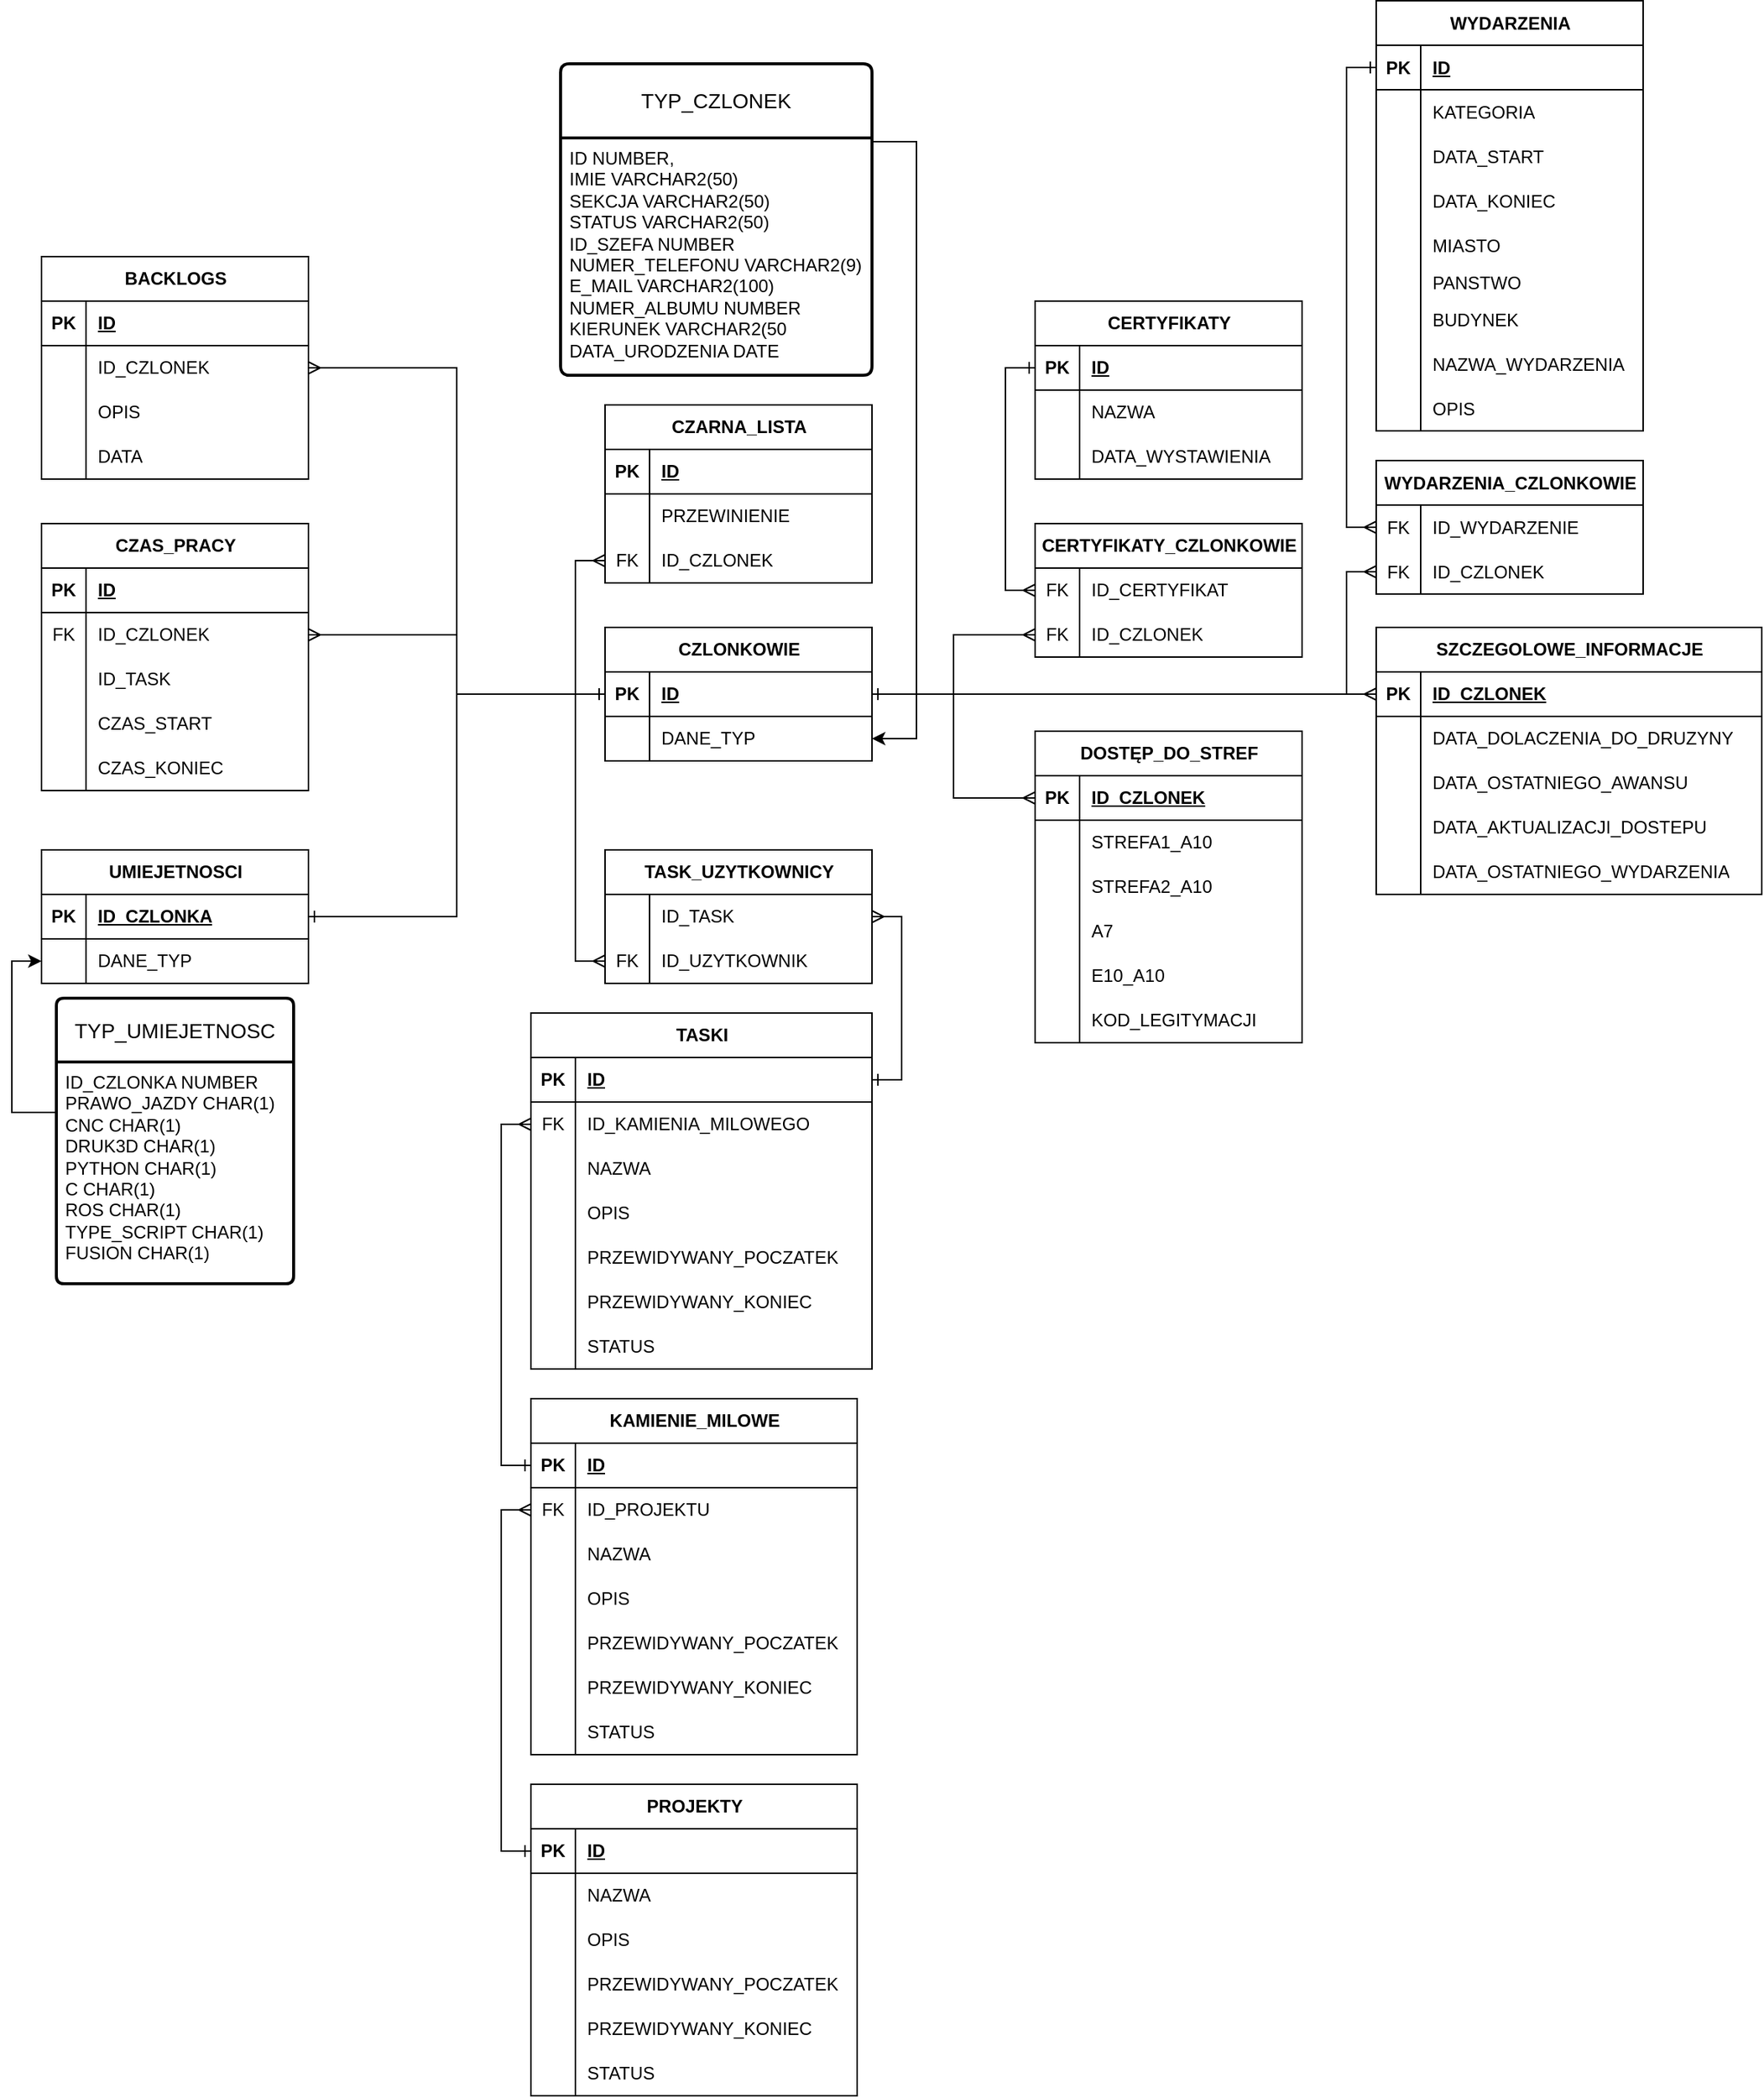 <mxfile version="26.0.6">
  <diagram id="R2lEEEUBdFMjLlhIrx00" name="Page-1">
    <mxGraphModel dx="1434" dy="746" grid="1" gridSize="10" guides="1" tooltips="1" connect="1" arrows="1" fold="1" page="1" pageScale="1" pageWidth="850" pageHeight="1100" math="0" shadow="0" extFonts="Permanent Marker^https://fonts.googleapis.com/css?family=Permanent+Marker">
      <root>
        <mxCell id="0" />
        <mxCell id="1" parent="0" />
        <mxCell id="mbsnouk-hTOih4AOeomP-14" value="BACKLOGS" style="shape=table;startSize=30;container=1;collapsible=1;childLayout=tableLayout;fixedRows=1;rowLines=0;fontStyle=1;align=center;resizeLast=1;html=1;" parent="1" vertex="1">
          <mxGeometry x="180" y="520" width="180" height="150" as="geometry" />
        </mxCell>
        <mxCell id="mbsnouk-hTOih4AOeomP-15" value="" style="shape=tableRow;horizontal=0;startSize=0;swimlaneHead=0;swimlaneBody=0;fillColor=none;collapsible=0;dropTarget=0;points=[[0,0.5],[1,0.5]];portConstraint=eastwest;top=0;left=0;right=0;bottom=1;" parent="mbsnouk-hTOih4AOeomP-14" vertex="1">
          <mxGeometry y="30" width="180" height="30" as="geometry" />
        </mxCell>
        <mxCell id="mbsnouk-hTOih4AOeomP-16" value="PK" style="shape=partialRectangle;connectable=0;fillColor=none;top=0;left=0;bottom=0;right=0;fontStyle=1;overflow=hidden;whiteSpace=wrap;html=1;" parent="mbsnouk-hTOih4AOeomP-15" vertex="1">
          <mxGeometry width="30" height="30" as="geometry">
            <mxRectangle width="30" height="30" as="alternateBounds" />
          </mxGeometry>
        </mxCell>
        <mxCell id="mbsnouk-hTOih4AOeomP-17" value="ID" style="shape=partialRectangle;connectable=0;fillColor=none;top=0;left=0;bottom=0;right=0;align=left;spacingLeft=6;fontStyle=5;overflow=hidden;whiteSpace=wrap;html=1;" parent="mbsnouk-hTOih4AOeomP-15" vertex="1">
          <mxGeometry x="30" width="150" height="30" as="geometry">
            <mxRectangle width="150" height="30" as="alternateBounds" />
          </mxGeometry>
        </mxCell>
        <mxCell id="mbsnouk-hTOih4AOeomP-18" value="" style="shape=tableRow;horizontal=0;startSize=0;swimlaneHead=0;swimlaneBody=0;fillColor=none;collapsible=0;dropTarget=0;points=[[0,0.5],[1,0.5]];portConstraint=eastwest;top=0;left=0;right=0;bottom=0;" parent="mbsnouk-hTOih4AOeomP-14" vertex="1">
          <mxGeometry y="60" width="180" height="30" as="geometry" />
        </mxCell>
        <mxCell id="mbsnouk-hTOih4AOeomP-19" value="" style="shape=partialRectangle;connectable=0;fillColor=none;top=0;left=0;bottom=0;right=0;editable=1;overflow=hidden;whiteSpace=wrap;html=1;" parent="mbsnouk-hTOih4AOeomP-18" vertex="1">
          <mxGeometry width="30" height="30" as="geometry">
            <mxRectangle width="30" height="30" as="alternateBounds" />
          </mxGeometry>
        </mxCell>
        <mxCell id="mbsnouk-hTOih4AOeomP-20" value="ID_CZLONEK" style="shape=partialRectangle;connectable=0;fillColor=none;top=0;left=0;bottom=0;right=0;align=left;spacingLeft=6;overflow=hidden;whiteSpace=wrap;html=1;" parent="mbsnouk-hTOih4AOeomP-18" vertex="1">
          <mxGeometry x="30" width="150" height="30" as="geometry">
            <mxRectangle width="150" height="30" as="alternateBounds" />
          </mxGeometry>
        </mxCell>
        <mxCell id="mbsnouk-hTOih4AOeomP-21" value="" style="shape=tableRow;horizontal=0;startSize=0;swimlaneHead=0;swimlaneBody=0;fillColor=none;collapsible=0;dropTarget=0;points=[[0,0.5],[1,0.5]];portConstraint=eastwest;top=0;left=0;right=0;bottom=0;" parent="mbsnouk-hTOih4AOeomP-14" vertex="1">
          <mxGeometry y="90" width="180" height="30" as="geometry" />
        </mxCell>
        <mxCell id="mbsnouk-hTOih4AOeomP-22" value="" style="shape=partialRectangle;connectable=0;fillColor=none;top=0;left=0;bottom=0;right=0;editable=1;overflow=hidden;whiteSpace=wrap;html=1;" parent="mbsnouk-hTOih4AOeomP-21" vertex="1">
          <mxGeometry width="30" height="30" as="geometry">
            <mxRectangle width="30" height="30" as="alternateBounds" />
          </mxGeometry>
        </mxCell>
        <mxCell id="mbsnouk-hTOih4AOeomP-23" value="OPIS" style="shape=partialRectangle;connectable=0;fillColor=none;top=0;left=0;bottom=0;right=0;align=left;spacingLeft=6;overflow=hidden;whiteSpace=wrap;html=1;" parent="mbsnouk-hTOih4AOeomP-21" vertex="1">
          <mxGeometry x="30" width="150" height="30" as="geometry">
            <mxRectangle width="150" height="30" as="alternateBounds" />
          </mxGeometry>
        </mxCell>
        <mxCell id="mbsnouk-hTOih4AOeomP-24" value="" style="shape=tableRow;horizontal=0;startSize=0;swimlaneHead=0;swimlaneBody=0;fillColor=none;collapsible=0;dropTarget=0;points=[[0,0.5],[1,0.5]];portConstraint=eastwest;top=0;left=0;right=0;bottom=0;" parent="mbsnouk-hTOih4AOeomP-14" vertex="1">
          <mxGeometry y="120" width="180" height="30" as="geometry" />
        </mxCell>
        <mxCell id="mbsnouk-hTOih4AOeomP-25" value="" style="shape=partialRectangle;connectable=0;fillColor=none;top=0;left=0;bottom=0;right=0;editable=1;overflow=hidden;whiteSpace=wrap;html=1;" parent="mbsnouk-hTOih4AOeomP-24" vertex="1">
          <mxGeometry width="30" height="30" as="geometry">
            <mxRectangle width="30" height="30" as="alternateBounds" />
          </mxGeometry>
        </mxCell>
        <mxCell id="mbsnouk-hTOih4AOeomP-26" value="DATA" style="shape=partialRectangle;connectable=0;fillColor=none;top=0;left=0;bottom=0;right=0;align=left;spacingLeft=6;overflow=hidden;whiteSpace=wrap;html=1;" parent="mbsnouk-hTOih4AOeomP-24" vertex="1">
          <mxGeometry x="30" width="150" height="30" as="geometry">
            <mxRectangle width="150" height="30" as="alternateBounds" />
          </mxGeometry>
        </mxCell>
        <mxCell id="mbsnouk-hTOih4AOeomP-27" value="CERTYFIKATY" style="shape=table;startSize=30;container=1;collapsible=1;childLayout=tableLayout;fixedRows=1;rowLines=0;fontStyle=1;align=center;resizeLast=1;html=1;" parent="1" vertex="1">
          <mxGeometry x="850" y="550" width="180" height="120" as="geometry" />
        </mxCell>
        <mxCell id="mbsnouk-hTOih4AOeomP-28" value="" style="shape=tableRow;horizontal=0;startSize=0;swimlaneHead=0;swimlaneBody=0;fillColor=none;collapsible=0;dropTarget=0;points=[[0,0.5],[1,0.5]];portConstraint=eastwest;top=0;left=0;right=0;bottom=1;" parent="mbsnouk-hTOih4AOeomP-27" vertex="1">
          <mxGeometry y="30" width="180" height="30" as="geometry" />
        </mxCell>
        <mxCell id="mbsnouk-hTOih4AOeomP-29" value="PK" style="shape=partialRectangle;connectable=0;fillColor=none;top=0;left=0;bottom=0;right=0;fontStyle=1;overflow=hidden;whiteSpace=wrap;html=1;" parent="mbsnouk-hTOih4AOeomP-28" vertex="1">
          <mxGeometry width="30" height="30" as="geometry">
            <mxRectangle width="30" height="30" as="alternateBounds" />
          </mxGeometry>
        </mxCell>
        <mxCell id="mbsnouk-hTOih4AOeomP-30" value="ID" style="shape=partialRectangle;connectable=0;fillColor=none;top=0;left=0;bottom=0;right=0;align=left;spacingLeft=6;fontStyle=5;overflow=hidden;whiteSpace=wrap;html=1;" parent="mbsnouk-hTOih4AOeomP-28" vertex="1">
          <mxGeometry x="30" width="150" height="30" as="geometry">
            <mxRectangle width="150" height="30" as="alternateBounds" />
          </mxGeometry>
        </mxCell>
        <mxCell id="mbsnouk-hTOih4AOeomP-31" value="" style="shape=tableRow;horizontal=0;startSize=0;swimlaneHead=0;swimlaneBody=0;fillColor=none;collapsible=0;dropTarget=0;points=[[0,0.5],[1,0.5]];portConstraint=eastwest;top=0;left=0;right=0;bottom=0;" parent="mbsnouk-hTOih4AOeomP-27" vertex="1">
          <mxGeometry y="60" width="180" height="30" as="geometry" />
        </mxCell>
        <mxCell id="mbsnouk-hTOih4AOeomP-32" value="" style="shape=partialRectangle;connectable=0;fillColor=none;top=0;left=0;bottom=0;right=0;editable=1;overflow=hidden;whiteSpace=wrap;html=1;" parent="mbsnouk-hTOih4AOeomP-31" vertex="1">
          <mxGeometry width="30" height="30" as="geometry">
            <mxRectangle width="30" height="30" as="alternateBounds" />
          </mxGeometry>
        </mxCell>
        <mxCell id="mbsnouk-hTOih4AOeomP-33" value="NAZWA" style="shape=partialRectangle;connectable=0;fillColor=none;top=0;left=0;bottom=0;right=0;align=left;spacingLeft=6;overflow=hidden;whiteSpace=wrap;html=1;" parent="mbsnouk-hTOih4AOeomP-31" vertex="1">
          <mxGeometry x="30" width="150" height="30" as="geometry">
            <mxRectangle width="150" height="30" as="alternateBounds" />
          </mxGeometry>
        </mxCell>
        <mxCell id="mbsnouk-hTOih4AOeomP-34" value="" style="shape=tableRow;horizontal=0;startSize=0;swimlaneHead=0;swimlaneBody=0;fillColor=none;collapsible=0;dropTarget=0;points=[[0,0.5],[1,0.5]];portConstraint=eastwest;top=0;left=0;right=0;bottom=0;" parent="mbsnouk-hTOih4AOeomP-27" vertex="1">
          <mxGeometry y="90" width="180" height="30" as="geometry" />
        </mxCell>
        <mxCell id="mbsnouk-hTOih4AOeomP-35" value="" style="shape=partialRectangle;connectable=0;fillColor=none;top=0;left=0;bottom=0;right=0;editable=1;overflow=hidden;whiteSpace=wrap;html=1;" parent="mbsnouk-hTOih4AOeomP-34" vertex="1">
          <mxGeometry width="30" height="30" as="geometry">
            <mxRectangle width="30" height="30" as="alternateBounds" />
          </mxGeometry>
        </mxCell>
        <mxCell id="mbsnouk-hTOih4AOeomP-36" value="DATA_WYSTAWIENIA" style="shape=partialRectangle;connectable=0;fillColor=none;top=0;left=0;bottom=0;right=0;align=left;spacingLeft=6;overflow=hidden;whiteSpace=wrap;html=1;" parent="mbsnouk-hTOih4AOeomP-34" vertex="1">
          <mxGeometry x="30" width="150" height="30" as="geometry">
            <mxRectangle width="150" height="30" as="alternateBounds" />
          </mxGeometry>
        </mxCell>
        <mxCell id="mbsnouk-hTOih4AOeomP-40" value="CERTYFIKATY_CZLONKOWIE" style="shape=table;startSize=30;container=1;collapsible=1;childLayout=tableLayout;fixedRows=1;rowLines=0;fontStyle=1;align=center;resizeLast=1;html=1;" parent="1" vertex="1">
          <mxGeometry x="850" y="700" width="180" height="90" as="geometry" />
        </mxCell>
        <mxCell id="mbsnouk-hTOih4AOeomP-44" value="" style="shape=tableRow;horizontal=0;startSize=0;swimlaneHead=0;swimlaneBody=0;fillColor=none;collapsible=0;dropTarget=0;points=[[0,0.5],[1,0.5]];portConstraint=eastwest;top=0;left=0;right=0;bottom=0;" parent="mbsnouk-hTOih4AOeomP-40" vertex="1">
          <mxGeometry y="30" width="180" height="30" as="geometry" />
        </mxCell>
        <mxCell id="mbsnouk-hTOih4AOeomP-45" value="FK" style="shape=partialRectangle;connectable=0;fillColor=none;top=0;left=0;bottom=0;right=0;editable=1;overflow=hidden;whiteSpace=wrap;html=1;" parent="mbsnouk-hTOih4AOeomP-44" vertex="1">
          <mxGeometry width="30" height="30" as="geometry">
            <mxRectangle width="30" height="30" as="alternateBounds" />
          </mxGeometry>
        </mxCell>
        <mxCell id="mbsnouk-hTOih4AOeomP-46" value="ID_CERTYFIKAT" style="shape=partialRectangle;connectable=0;fillColor=none;top=0;left=0;bottom=0;right=0;align=left;spacingLeft=6;overflow=hidden;whiteSpace=wrap;html=1;" parent="mbsnouk-hTOih4AOeomP-44" vertex="1">
          <mxGeometry x="30" width="150" height="30" as="geometry">
            <mxRectangle width="150" height="30" as="alternateBounds" />
          </mxGeometry>
        </mxCell>
        <mxCell id="mbsnouk-hTOih4AOeomP-47" value="" style="shape=tableRow;horizontal=0;startSize=0;swimlaneHead=0;swimlaneBody=0;fillColor=none;collapsible=0;dropTarget=0;points=[[0,0.5],[1,0.5]];portConstraint=eastwest;top=0;left=0;right=0;bottom=0;" parent="mbsnouk-hTOih4AOeomP-40" vertex="1">
          <mxGeometry y="60" width="180" height="30" as="geometry" />
        </mxCell>
        <mxCell id="mbsnouk-hTOih4AOeomP-48" value="FK" style="shape=partialRectangle;connectable=0;fillColor=none;top=0;left=0;bottom=0;right=0;editable=1;overflow=hidden;whiteSpace=wrap;html=1;" parent="mbsnouk-hTOih4AOeomP-47" vertex="1">
          <mxGeometry width="30" height="30" as="geometry">
            <mxRectangle width="30" height="30" as="alternateBounds" />
          </mxGeometry>
        </mxCell>
        <mxCell id="mbsnouk-hTOih4AOeomP-49" value="ID_CZLONEK" style="shape=partialRectangle;connectable=0;fillColor=none;top=0;left=0;bottom=0;right=0;align=left;spacingLeft=6;overflow=hidden;whiteSpace=wrap;html=1;" parent="mbsnouk-hTOih4AOeomP-47" vertex="1">
          <mxGeometry x="30" width="150" height="30" as="geometry">
            <mxRectangle width="150" height="30" as="alternateBounds" />
          </mxGeometry>
        </mxCell>
        <mxCell id="mbsnouk-hTOih4AOeomP-53" value="CZARNA_LISTA" style="shape=table;startSize=30;container=1;collapsible=1;childLayout=tableLayout;fixedRows=1;rowLines=0;fontStyle=1;align=center;resizeLast=1;html=1;" parent="1" vertex="1">
          <mxGeometry x="560" y="620" width="180" height="120" as="geometry" />
        </mxCell>
        <mxCell id="mbsnouk-hTOih4AOeomP-54" value="" style="shape=tableRow;horizontal=0;startSize=0;swimlaneHead=0;swimlaneBody=0;fillColor=none;collapsible=0;dropTarget=0;points=[[0,0.5],[1,0.5]];portConstraint=eastwest;top=0;left=0;right=0;bottom=1;" parent="mbsnouk-hTOih4AOeomP-53" vertex="1">
          <mxGeometry y="30" width="180" height="30" as="geometry" />
        </mxCell>
        <mxCell id="mbsnouk-hTOih4AOeomP-55" value="PK" style="shape=partialRectangle;connectable=0;fillColor=none;top=0;left=0;bottom=0;right=0;fontStyle=1;overflow=hidden;whiteSpace=wrap;html=1;" parent="mbsnouk-hTOih4AOeomP-54" vertex="1">
          <mxGeometry width="30" height="30" as="geometry">
            <mxRectangle width="30" height="30" as="alternateBounds" />
          </mxGeometry>
        </mxCell>
        <mxCell id="mbsnouk-hTOih4AOeomP-56" value="ID" style="shape=partialRectangle;connectable=0;fillColor=none;top=0;left=0;bottom=0;right=0;align=left;spacingLeft=6;fontStyle=5;overflow=hidden;whiteSpace=wrap;html=1;" parent="mbsnouk-hTOih4AOeomP-54" vertex="1">
          <mxGeometry x="30" width="150" height="30" as="geometry">
            <mxRectangle width="150" height="30" as="alternateBounds" />
          </mxGeometry>
        </mxCell>
        <mxCell id="mbsnouk-hTOih4AOeomP-57" value="" style="shape=tableRow;horizontal=0;startSize=0;swimlaneHead=0;swimlaneBody=0;fillColor=none;collapsible=0;dropTarget=0;points=[[0,0.5],[1,0.5]];portConstraint=eastwest;top=0;left=0;right=0;bottom=0;" parent="mbsnouk-hTOih4AOeomP-53" vertex="1">
          <mxGeometry y="60" width="180" height="30" as="geometry" />
        </mxCell>
        <mxCell id="mbsnouk-hTOih4AOeomP-58" value="" style="shape=partialRectangle;connectable=0;fillColor=none;top=0;left=0;bottom=0;right=0;editable=1;overflow=hidden;whiteSpace=wrap;html=1;" parent="mbsnouk-hTOih4AOeomP-57" vertex="1">
          <mxGeometry width="30" height="30" as="geometry">
            <mxRectangle width="30" height="30" as="alternateBounds" />
          </mxGeometry>
        </mxCell>
        <mxCell id="mbsnouk-hTOih4AOeomP-59" value="PRZEWINIENIE" style="shape=partialRectangle;connectable=0;fillColor=none;top=0;left=0;bottom=0;right=0;align=left;spacingLeft=6;overflow=hidden;whiteSpace=wrap;html=1;" parent="mbsnouk-hTOih4AOeomP-57" vertex="1">
          <mxGeometry x="30" width="150" height="30" as="geometry">
            <mxRectangle width="150" height="30" as="alternateBounds" />
          </mxGeometry>
        </mxCell>
        <mxCell id="mbsnouk-hTOih4AOeomP-60" value="" style="shape=tableRow;horizontal=0;startSize=0;swimlaneHead=0;swimlaneBody=0;fillColor=none;collapsible=0;dropTarget=0;points=[[0,0.5],[1,0.5]];portConstraint=eastwest;top=0;left=0;right=0;bottom=0;" parent="mbsnouk-hTOih4AOeomP-53" vertex="1">
          <mxGeometry y="90" width="180" height="30" as="geometry" />
        </mxCell>
        <mxCell id="mbsnouk-hTOih4AOeomP-61" value="FK" style="shape=partialRectangle;connectable=0;fillColor=none;top=0;left=0;bottom=0;right=0;editable=1;overflow=hidden;whiteSpace=wrap;html=1;" parent="mbsnouk-hTOih4AOeomP-60" vertex="1">
          <mxGeometry width="30" height="30" as="geometry">
            <mxRectangle width="30" height="30" as="alternateBounds" />
          </mxGeometry>
        </mxCell>
        <mxCell id="mbsnouk-hTOih4AOeomP-62" value="ID_CZLONEK" style="shape=partialRectangle;connectable=0;fillColor=none;top=0;left=0;bottom=0;right=0;align=left;spacingLeft=6;overflow=hidden;whiteSpace=wrap;html=1;" parent="mbsnouk-hTOih4AOeomP-60" vertex="1">
          <mxGeometry x="30" width="150" height="30" as="geometry">
            <mxRectangle width="150" height="30" as="alternateBounds" />
          </mxGeometry>
        </mxCell>
        <object label="CZAS_PRACY" O="OIO" id="mbsnouk-hTOih4AOeomP-66">
          <mxCell style="shape=table;startSize=30;container=1;collapsible=1;childLayout=tableLayout;fixedRows=1;rowLines=0;fontStyle=1;align=center;resizeLast=1;html=1;" parent="1" vertex="1">
            <mxGeometry x="180" y="700" width="180" height="180" as="geometry">
              <mxRectangle x="70" y="700" width="120" height="30" as="alternateBounds" />
            </mxGeometry>
          </mxCell>
        </object>
        <mxCell id="mbsnouk-hTOih4AOeomP-67" value="" style="shape=tableRow;horizontal=0;startSize=0;swimlaneHead=0;swimlaneBody=0;fillColor=none;collapsible=0;dropTarget=0;points=[[0,0.5],[1,0.5]];portConstraint=eastwest;top=0;left=0;right=0;bottom=1;" parent="mbsnouk-hTOih4AOeomP-66" vertex="1">
          <mxGeometry y="30" width="180" height="30" as="geometry" />
        </mxCell>
        <mxCell id="mbsnouk-hTOih4AOeomP-68" value="PK" style="shape=partialRectangle;connectable=0;fillColor=none;top=0;left=0;bottom=0;right=0;fontStyle=1;overflow=hidden;whiteSpace=wrap;html=1;" parent="mbsnouk-hTOih4AOeomP-67" vertex="1">
          <mxGeometry width="30" height="30" as="geometry">
            <mxRectangle width="30" height="30" as="alternateBounds" />
          </mxGeometry>
        </mxCell>
        <mxCell id="mbsnouk-hTOih4AOeomP-69" value="ID" style="shape=partialRectangle;connectable=0;fillColor=none;top=0;left=0;bottom=0;right=0;align=left;spacingLeft=6;fontStyle=5;overflow=hidden;whiteSpace=wrap;html=1;" parent="mbsnouk-hTOih4AOeomP-67" vertex="1">
          <mxGeometry x="30" width="150" height="30" as="geometry">
            <mxRectangle width="150" height="30" as="alternateBounds" />
          </mxGeometry>
        </mxCell>
        <mxCell id="mbsnouk-hTOih4AOeomP-70" value="" style="shape=tableRow;horizontal=0;startSize=0;swimlaneHead=0;swimlaneBody=0;fillColor=none;collapsible=0;dropTarget=0;points=[[0,0.5],[1,0.5]];portConstraint=eastwest;top=0;left=0;right=0;bottom=0;" parent="mbsnouk-hTOih4AOeomP-66" vertex="1">
          <mxGeometry y="60" width="180" height="30" as="geometry" />
        </mxCell>
        <mxCell id="mbsnouk-hTOih4AOeomP-71" value="FK" style="shape=partialRectangle;connectable=0;fillColor=none;top=0;left=0;bottom=0;right=0;editable=1;overflow=hidden;whiteSpace=wrap;html=1;" parent="mbsnouk-hTOih4AOeomP-70" vertex="1">
          <mxGeometry width="30" height="30" as="geometry">
            <mxRectangle width="30" height="30" as="alternateBounds" />
          </mxGeometry>
        </mxCell>
        <mxCell id="mbsnouk-hTOih4AOeomP-72" value="ID_CZLONEK" style="shape=partialRectangle;connectable=0;fillColor=none;top=0;left=0;bottom=0;right=0;align=left;spacingLeft=6;overflow=hidden;whiteSpace=wrap;html=1;" parent="mbsnouk-hTOih4AOeomP-70" vertex="1">
          <mxGeometry x="30" width="150" height="30" as="geometry">
            <mxRectangle width="150" height="30" as="alternateBounds" />
          </mxGeometry>
        </mxCell>
        <mxCell id="mbsnouk-hTOih4AOeomP-73" value="" style="shape=tableRow;horizontal=0;startSize=0;swimlaneHead=0;swimlaneBody=0;fillColor=none;collapsible=0;dropTarget=0;points=[[0,0.5],[1,0.5]];portConstraint=eastwest;top=0;left=0;right=0;bottom=0;" parent="mbsnouk-hTOih4AOeomP-66" vertex="1">
          <mxGeometry y="90" width="180" height="30" as="geometry" />
        </mxCell>
        <mxCell id="mbsnouk-hTOih4AOeomP-74" value="" style="shape=partialRectangle;connectable=0;fillColor=none;top=0;left=0;bottom=0;right=0;editable=1;overflow=hidden;whiteSpace=wrap;html=1;" parent="mbsnouk-hTOih4AOeomP-73" vertex="1">
          <mxGeometry width="30" height="30" as="geometry">
            <mxRectangle width="30" height="30" as="alternateBounds" />
          </mxGeometry>
        </mxCell>
        <mxCell id="mbsnouk-hTOih4AOeomP-75" value="ID_TASK" style="shape=partialRectangle;connectable=0;fillColor=none;top=0;left=0;bottom=0;right=0;align=left;spacingLeft=6;overflow=hidden;whiteSpace=wrap;html=1;" parent="mbsnouk-hTOih4AOeomP-73" vertex="1">
          <mxGeometry x="30" width="150" height="30" as="geometry">
            <mxRectangle width="150" height="30" as="alternateBounds" />
          </mxGeometry>
        </mxCell>
        <mxCell id="mbsnouk-hTOih4AOeomP-76" value="" style="shape=tableRow;horizontal=0;startSize=0;swimlaneHead=0;swimlaneBody=0;fillColor=none;collapsible=0;dropTarget=0;points=[[0,0.5],[1,0.5]];portConstraint=eastwest;top=0;left=0;right=0;bottom=0;" parent="mbsnouk-hTOih4AOeomP-66" vertex="1">
          <mxGeometry y="120" width="180" height="30" as="geometry" />
        </mxCell>
        <mxCell id="mbsnouk-hTOih4AOeomP-77" value="" style="shape=partialRectangle;connectable=0;fillColor=none;top=0;left=0;bottom=0;right=0;editable=1;overflow=hidden;whiteSpace=wrap;html=1;" parent="mbsnouk-hTOih4AOeomP-76" vertex="1">
          <mxGeometry width="30" height="30" as="geometry">
            <mxRectangle width="30" height="30" as="alternateBounds" />
          </mxGeometry>
        </mxCell>
        <mxCell id="mbsnouk-hTOih4AOeomP-78" value="CZAS_START" style="shape=partialRectangle;connectable=0;fillColor=none;top=0;left=0;bottom=0;right=0;align=left;spacingLeft=6;overflow=hidden;whiteSpace=wrap;html=1;" parent="mbsnouk-hTOih4AOeomP-76" vertex="1">
          <mxGeometry x="30" width="150" height="30" as="geometry">
            <mxRectangle width="150" height="30" as="alternateBounds" />
          </mxGeometry>
        </mxCell>
        <mxCell id="mbsnouk-hTOih4AOeomP-80" style="shape=tableRow;horizontal=0;startSize=0;swimlaneHead=0;swimlaneBody=0;fillColor=none;collapsible=0;dropTarget=0;points=[[0,0.5],[1,0.5]];portConstraint=eastwest;top=0;left=0;right=0;bottom=0;" parent="mbsnouk-hTOih4AOeomP-66" vertex="1">
          <mxGeometry y="150" width="180" height="30" as="geometry" />
        </mxCell>
        <mxCell id="mbsnouk-hTOih4AOeomP-81" style="shape=partialRectangle;connectable=0;fillColor=none;top=0;left=0;bottom=0;right=0;editable=1;overflow=hidden;whiteSpace=wrap;html=1;" parent="mbsnouk-hTOih4AOeomP-80" vertex="1">
          <mxGeometry width="30" height="30" as="geometry">
            <mxRectangle width="30" height="30" as="alternateBounds" />
          </mxGeometry>
        </mxCell>
        <mxCell id="mbsnouk-hTOih4AOeomP-82" value="CZAS_KONIEC" style="shape=partialRectangle;connectable=0;fillColor=none;top=0;left=0;bottom=0;right=0;align=left;spacingLeft=6;overflow=hidden;whiteSpace=wrap;html=1;" parent="mbsnouk-hTOih4AOeomP-80" vertex="1">
          <mxGeometry x="30" width="150" height="30" as="geometry">
            <mxRectangle width="150" height="30" as="alternateBounds" />
          </mxGeometry>
        </mxCell>
        <mxCell id="mbsnouk-hTOih4AOeomP-83" value="CZLONKOWIE" style="shape=table;startSize=30;container=1;collapsible=1;childLayout=tableLayout;fixedRows=1;rowLines=0;fontStyle=1;align=center;resizeLast=1;html=1;" parent="1" vertex="1">
          <mxGeometry x="560" y="770" width="180" height="90" as="geometry" />
        </mxCell>
        <mxCell id="mbsnouk-hTOih4AOeomP-84" value="" style="shape=tableRow;horizontal=0;startSize=0;swimlaneHead=0;swimlaneBody=0;fillColor=none;collapsible=0;dropTarget=0;points=[[0,0.5],[1,0.5]];portConstraint=eastwest;top=0;left=0;right=0;bottom=1;" parent="mbsnouk-hTOih4AOeomP-83" vertex="1">
          <mxGeometry y="30" width="180" height="30" as="geometry" />
        </mxCell>
        <mxCell id="mbsnouk-hTOih4AOeomP-85" value="PK" style="shape=partialRectangle;connectable=0;fillColor=none;top=0;left=0;bottom=0;right=0;fontStyle=1;overflow=hidden;whiteSpace=wrap;html=1;" parent="mbsnouk-hTOih4AOeomP-84" vertex="1">
          <mxGeometry width="30" height="30" as="geometry">
            <mxRectangle width="30" height="30" as="alternateBounds" />
          </mxGeometry>
        </mxCell>
        <mxCell id="mbsnouk-hTOih4AOeomP-86" value="ID" style="shape=partialRectangle;connectable=0;fillColor=none;top=0;left=0;bottom=0;right=0;align=left;spacingLeft=6;fontStyle=5;overflow=hidden;whiteSpace=wrap;html=1;" parent="mbsnouk-hTOih4AOeomP-84" vertex="1">
          <mxGeometry x="30" width="150" height="30" as="geometry">
            <mxRectangle width="150" height="30" as="alternateBounds" />
          </mxGeometry>
        </mxCell>
        <mxCell id="mbsnouk-hTOih4AOeomP-87" value="" style="shape=tableRow;horizontal=0;startSize=0;swimlaneHead=0;swimlaneBody=0;fillColor=none;collapsible=0;dropTarget=0;points=[[0,0.5],[1,0.5]];portConstraint=eastwest;top=0;left=0;right=0;bottom=0;" parent="mbsnouk-hTOih4AOeomP-83" vertex="1">
          <mxGeometry y="60" width="180" height="30" as="geometry" />
        </mxCell>
        <mxCell id="mbsnouk-hTOih4AOeomP-88" value="" style="shape=partialRectangle;connectable=0;fillColor=none;top=0;left=0;bottom=0;right=0;editable=1;overflow=hidden;whiteSpace=wrap;html=1;" parent="mbsnouk-hTOih4AOeomP-87" vertex="1">
          <mxGeometry width="30" height="30" as="geometry">
            <mxRectangle width="30" height="30" as="alternateBounds" />
          </mxGeometry>
        </mxCell>
        <mxCell id="mbsnouk-hTOih4AOeomP-89" value="DANE_TYP" style="shape=partialRectangle;connectable=0;fillColor=none;top=0;left=0;bottom=0;right=0;align=left;spacingLeft=6;overflow=hidden;whiteSpace=wrap;html=1;" parent="mbsnouk-hTOih4AOeomP-87" vertex="1">
          <mxGeometry x="30" width="150" height="30" as="geometry">
            <mxRectangle width="150" height="30" as="alternateBounds" />
          </mxGeometry>
        </mxCell>
        <mxCell id="mbsnouk-hTOih4AOeomP-96" value="DOSTĘP_DO_STREF" style="shape=table;startSize=30;container=1;collapsible=1;childLayout=tableLayout;fixedRows=1;rowLines=0;fontStyle=1;align=center;resizeLast=1;html=1;" parent="1" vertex="1">
          <mxGeometry x="850" y="840" width="180" height="210" as="geometry" />
        </mxCell>
        <mxCell id="mbsnouk-hTOih4AOeomP-97" value="" style="shape=tableRow;horizontal=0;startSize=0;swimlaneHead=0;swimlaneBody=0;fillColor=none;collapsible=0;dropTarget=0;points=[[0,0.5],[1,0.5]];portConstraint=eastwest;top=0;left=0;right=0;bottom=1;" parent="mbsnouk-hTOih4AOeomP-96" vertex="1">
          <mxGeometry y="30" width="180" height="30" as="geometry" />
        </mxCell>
        <mxCell id="mbsnouk-hTOih4AOeomP-98" value="PK" style="shape=partialRectangle;connectable=0;fillColor=none;top=0;left=0;bottom=0;right=0;fontStyle=1;overflow=hidden;whiteSpace=wrap;html=1;" parent="mbsnouk-hTOih4AOeomP-97" vertex="1">
          <mxGeometry width="30" height="30" as="geometry">
            <mxRectangle width="30" height="30" as="alternateBounds" />
          </mxGeometry>
        </mxCell>
        <mxCell id="mbsnouk-hTOih4AOeomP-99" value="ID_CZLONEK" style="shape=partialRectangle;connectable=0;fillColor=none;top=0;left=0;bottom=0;right=0;align=left;spacingLeft=6;fontStyle=5;overflow=hidden;whiteSpace=wrap;html=1;" parent="mbsnouk-hTOih4AOeomP-97" vertex="1">
          <mxGeometry x="30" width="150" height="30" as="geometry">
            <mxRectangle width="150" height="30" as="alternateBounds" />
          </mxGeometry>
        </mxCell>
        <mxCell id="mbsnouk-hTOih4AOeomP-100" value="" style="shape=tableRow;horizontal=0;startSize=0;swimlaneHead=0;swimlaneBody=0;fillColor=none;collapsible=0;dropTarget=0;points=[[0,0.5],[1,0.5]];portConstraint=eastwest;top=0;left=0;right=0;bottom=0;" parent="mbsnouk-hTOih4AOeomP-96" vertex="1">
          <mxGeometry y="60" width="180" height="30" as="geometry" />
        </mxCell>
        <mxCell id="mbsnouk-hTOih4AOeomP-101" value="" style="shape=partialRectangle;connectable=0;fillColor=none;top=0;left=0;bottom=0;right=0;editable=1;overflow=hidden;whiteSpace=wrap;html=1;" parent="mbsnouk-hTOih4AOeomP-100" vertex="1">
          <mxGeometry width="30" height="30" as="geometry">
            <mxRectangle width="30" height="30" as="alternateBounds" />
          </mxGeometry>
        </mxCell>
        <mxCell id="mbsnouk-hTOih4AOeomP-102" value="STREFA1_A10" style="shape=partialRectangle;connectable=0;fillColor=none;top=0;left=0;bottom=0;right=0;align=left;spacingLeft=6;overflow=hidden;whiteSpace=wrap;html=1;" parent="mbsnouk-hTOih4AOeomP-100" vertex="1">
          <mxGeometry x="30" width="150" height="30" as="geometry">
            <mxRectangle width="150" height="30" as="alternateBounds" />
          </mxGeometry>
        </mxCell>
        <mxCell id="mbsnouk-hTOih4AOeomP-103" value="" style="shape=tableRow;horizontal=0;startSize=0;swimlaneHead=0;swimlaneBody=0;fillColor=none;collapsible=0;dropTarget=0;points=[[0,0.5],[1,0.5]];portConstraint=eastwest;top=0;left=0;right=0;bottom=0;" parent="mbsnouk-hTOih4AOeomP-96" vertex="1">
          <mxGeometry y="90" width="180" height="30" as="geometry" />
        </mxCell>
        <mxCell id="mbsnouk-hTOih4AOeomP-104" value="" style="shape=partialRectangle;connectable=0;fillColor=none;top=0;left=0;bottom=0;right=0;editable=1;overflow=hidden;whiteSpace=wrap;html=1;" parent="mbsnouk-hTOih4AOeomP-103" vertex="1">
          <mxGeometry width="30" height="30" as="geometry">
            <mxRectangle width="30" height="30" as="alternateBounds" />
          </mxGeometry>
        </mxCell>
        <mxCell id="mbsnouk-hTOih4AOeomP-105" value="STREFA2_A10" style="shape=partialRectangle;connectable=0;fillColor=none;top=0;left=0;bottom=0;right=0;align=left;spacingLeft=6;overflow=hidden;whiteSpace=wrap;html=1;" parent="mbsnouk-hTOih4AOeomP-103" vertex="1">
          <mxGeometry x="30" width="150" height="30" as="geometry">
            <mxRectangle width="150" height="30" as="alternateBounds" />
          </mxGeometry>
        </mxCell>
        <mxCell id="mbsnouk-hTOih4AOeomP-106" value="" style="shape=tableRow;horizontal=0;startSize=0;swimlaneHead=0;swimlaneBody=0;fillColor=none;collapsible=0;dropTarget=0;points=[[0,0.5],[1,0.5]];portConstraint=eastwest;top=0;left=0;right=0;bottom=0;" parent="mbsnouk-hTOih4AOeomP-96" vertex="1">
          <mxGeometry y="120" width="180" height="30" as="geometry" />
        </mxCell>
        <mxCell id="mbsnouk-hTOih4AOeomP-107" value="" style="shape=partialRectangle;connectable=0;fillColor=none;top=0;left=0;bottom=0;right=0;editable=1;overflow=hidden;whiteSpace=wrap;html=1;" parent="mbsnouk-hTOih4AOeomP-106" vertex="1">
          <mxGeometry width="30" height="30" as="geometry">
            <mxRectangle width="30" height="30" as="alternateBounds" />
          </mxGeometry>
        </mxCell>
        <mxCell id="mbsnouk-hTOih4AOeomP-108" value="A7" style="shape=partialRectangle;connectable=0;fillColor=none;top=0;left=0;bottom=0;right=0;align=left;spacingLeft=6;overflow=hidden;whiteSpace=wrap;html=1;" parent="mbsnouk-hTOih4AOeomP-106" vertex="1">
          <mxGeometry x="30" width="150" height="30" as="geometry">
            <mxRectangle width="150" height="30" as="alternateBounds" />
          </mxGeometry>
        </mxCell>
        <mxCell id="mbsnouk-hTOih4AOeomP-109" style="shape=tableRow;horizontal=0;startSize=0;swimlaneHead=0;swimlaneBody=0;fillColor=none;collapsible=0;dropTarget=0;points=[[0,0.5],[1,0.5]];portConstraint=eastwest;top=0;left=0;right=0;bottom=0;" parent="mbsnouk-hTOih4AOeomP-96" vertex="1">
          <mxGeometry y="150" width="180" height="30" as="geometry" />
        </mxCell>
        <mxCell id="mbsnouk-hTOih4AOeomP-110" style="shape=partialRectangle;connectable=0;fillColor=none;top=0;left=0;bottom=0;right=0;editable=1;overflow=hidden;whiteSpace=wrap;html=1;" parent="mbsnouk-hTOih4AOeomP-109" vertex="1">
          <mxGeometry width="30" height="30" as="geometry">
            <mxRectangle width="30" height="30" as="alternateBounds" />
          </mxGeometry>
        </mxCell>
        <mxCell id="mbsnouk-hTOih4AOeomP-111" value="E10_A10" style="shape=partialRectangle;connectable=0;fillColor=none;top=0;left=0;bottom=0;right=0;align=left;spacingLeft=6;overflow=hidden;whiteSpace=wrap;html=1;" parent="mbsnouk-hTOih4AOeomP-109" vertex="1">
          <mxGeometry x="30" width="150" height="30" as="geometry">
            <mxRectangle width="150" height="30" as="alternateBounds" />
          </mxGeometry>
        </mxCell>
        <mxCell id="mbsnouk-hTOih4AOeomP-112" style="shape=tableRow;horizontal=0;startSize=0;swimlaneHead=0;swimlaneBody=0;fillColor=none;collapsible=0;dropTarget=0;points=[[0,0.5],[1,0.5]];portConstraint=eastwest;top=0;left=0;right=0;bottom=0;" parent="mbsnouk-hTOih4AOeomP-96" vertex="1">
          <mxGeometry y="180" width="180" height="30" as="geometry" />
        </mxCell>
        <mxCell id="mbsnouk-hTOih4AOeomP-113" style="shape=partialRectangle;connectable=0;fillColor=none;top=0;left=0;bottom=0;right=0;editable=1;overflow=hidden;whiteSpace=wrap;html=1;" parent="mbsnouk-hTOih4AOeomP-112" vertex="1">
          <mxGeometry width="30" height="30" as="geometry">
            <mxRectangle width="30" height="30" as="alternateBounds" />
          </mxGeometry>
        </mxCell>
        <mxCell id="mbsnouk-hTOih4AOeomP-114" value="KOD_LEGITYMACJI" style="shape=partialRectangle;connectable=0;fillColor=none;top=0;left=0;bottom=0;right=0;align=left;spacingLeft=6;overflow=hidden;whiteSpace=wrap;html=1;" parent="mbsnouk-hTOih4AOeomP-112" vertex="1">
          <mxGeometry x="30" width="150" height="30" as="geometry">
            <mxRectangle width="150" height="30" as="alternateBounds" />
          </mxGeometry>
        </mxCell>
        <mxCell id="mbsnouk-hTOih4AOeomP-115" value="KAMIENIE_MILOWE" style="shape=table;startSize=30;container=1;collapsible=1;childLayout=tableLayout;fixedRows=1;rowLines=0;fontStyle=1;align=center;resizeLast=1;html=1;" parent="1" vertex="1">
          <mxGeometry x="510" y="1290" width="220" height="240" as="geometry" />
        </mxCell>
        <mxCell id="mbsnouk-hTOih4AOeomP-116" value="" style="shape=tableRow;horizontal=0;startSize=0;swimlaneHead=0;swimlaneBody=0;fillColor=none;collapsible=0;dropTarget=0;points=[[0,0.5],[1,0.5]];portConstraint=eastwest;top=0;left=0;right=0;bottom=1;" parent="mbsnouk-hTOih4AOeomP-115" vertex="1">
          <mxGeometry y="30" width="220" height="30" as="geometry" />
        </mxCell>
        <mxCell id="mbsnouk-hTOih4AOeomP-117" value="PK" style="shape=partialRectangle;connectable=0;fillColor=none;top=0;left=0;bottom=0;right=0;fontStyle=1;overflow=hidden;whiteSpace=wrap;html=1;" parent="mbsnouk-hTOih4AOeomP-116" vertex="1">
          <mxGeometry width="30" height="30" as="geometry">
            <mxRectangle width="30" height="30" as="alternateBounds" />
          </mxGeometry>
        </mxCell>
        <mxCell id="mbsnouk-hTOih4AOeomP-118" value="ID" style="shape=partialRectangle;connectable=0;fillColor=none;top=0;left=0;bottom=0;right=0;align=left;spacingLeft=6;fontStyle=5;overflow=hidden;whiteSpace=wrap;html=1;" parent="mbsnouk-hTOih4AOeomP-116" vertex="1">
          <mxGeometry x="30" width="190" height="30" as="geometry">
            <mxRectangle width="190" height="30" as="alternateBounds" />
          </mxGeometry>
        </mxCell>
        <mxCell id="mbsnouk-hTOih4AOeomP-119" value="" style="shape=tableRow;horizontal=0;startSize=0;swimlaneHead=0;swimlaneBody=0;fillColor=none;collapsible=0;dropTarget=0;points=[[0,0.5],[1,0.5]];portConstraint=eastwest;top=0;left=0;right=0;bottom=0;" parent="mbsnouk-hTOih4AOeomP-115" vertex="1">
          <mxGeometry y="60" width="220" height="30" as="geometry" />
        </mxCell>
        <mxCell id="mbsnouk-hTOih4AOeomP-120" value="FK" style="shape=partialRectangle;connectable=0;fillColor=none;top=0;left=0;bottom=0;right=0;editable=1;overflow=hidden;whiteSpace=wrap;html=1;" parent="mbsnouk-hTOih4AOeomP-119" vertex="1">
          <mxGeometry width="30" height="30" as="geometry">
            <mxRectangle width="30" height="30" as="alternateBounds" />
          </mxGeometry>
        </mxCell>
        <mxCell id="mbsnouk-hTOih4AOeomP-121" value="ID_PROJEKTU" style="shape=partialRectangle;connectable=0;fillColor=none;top=0;left=0;bottom=0;right=0;align=left;spacingLeft=6;overflow=hidden;whiteSpace=wrap;html=1;" parent="mbsnouk-hTOih4AOeomP-119" vertex="1">
          <mxGeometry x="30" width="190" height="30" as="geometry">
            <mxRectangle width="190" height="30" as="alternateBounds" />
          </mxGeometry>
        </mxCell>
        <mxCell id="mbsnouk-hTOih4AOeomP-122" value="" style="shape=tableRow;horizontal=0;startSize=0;swimlaneHead=0;swimlaneBody=0;fillColor=none;collapsible=0;dropTarget=0;points=[[0,0.5],[1,0.5]];portConstraint=eastwest;top=0;left=0;right=0;bottom=0;" parent="mbsnouk-hTOih4AOeomP-115" vertex="1">
          <mxGeometry y="90" width="220" height="30" as="geometry" />
        </mxCell>
        <mxCell id="mbsnouk-hTOih4AOeomP-123" value="" style="shape=partialRectangle;connectable=0;fillColor=none;top=0;left=0;bottom=0;right=0;editable=1;overflow=hidden;whiteSpace=wrap;html=1;" parent="mbsnouk-hTOih4AOeomP-122" vertex="1">
          <mxGeometry width="30" height="30" as="geometry">
            <mxRectangle width="30" height="30" as="alternateBounds" />
          </mxGeometry>
        </mxCell>
        <mxCell id="mbsnouk-hTOih4AOeomP-124" value="NAZWA" style="shape=partialRectangle;connectable=0;fillColor=none;top=0;left=0;bottom=0;right=0;align=left;spacingLeft=6;overflow=hidden;whiteSpace=wrap;html=1;" parent="mbsnouk-hTOih4AOeomP-122" vertex="1">
          <mxGeometry x="30" width="190" height="30" as="geometry">
            <mxRectangle width="190" height="30" as="alternateBounds" />
          </mxGeometry>
        </mxCell>
        <mxCell id="mbsnouk-hTOih4AOeomP-125" value="" style="shape=tableRow;horizontal=0;startSize=0;swimlaneHead=0;swimlaneBody=0;fillColor=none;collapsible=0;dropTarget=0;points=[[0,0.5],[1,0.5]];portConstraint=eastwest;top=0;left=0;right=0;bottom=0;" parent="mbsnouk-hTOih4AOeomP-115" vertex="1">
          <mxGeometry y="120" width="220" height="30" as="geometry" />
        </mxCell>
        <mxCell id="mbsnouk-hTOih4AOeomP-126" value="" style="shape=partialRectangle;connectable=0;fillColor=none;top=0;left=0;bottom=0;right=0;editable=1;overflow=hidden;whiteSpace=wrap;html=1;" parent="mbsnouk-hTOih4AOeomP-125" vertex="1">
          <mxGeometry width="30" height="30" as="geometry">
            <mxRectangle width="30" height="30" as="alternateBounds" />
          </mxGeometry>
        </mxCell>
        <mxCell id="mbsnouk-hTOih4AOeomP-127" value="OPIS" style="shape=partialRectangle;connectable=0;fillColor=none;top=0;left=0;bottom=0;right=0;align=left;spacingLeft=6;overflow=hidden;whiteSpace=wrap;html=1;" parent="mbsnouk-hTOih4AOeomP-125" vertex="1">
          <mxGeometry x="30" width="190" height="30" as="geometry">
            <mxRectangle width="190" height="30" as="alternateBounds" />
          </mxGeometry>
        </mxCell>
        <mxCell id="mbsnouk-hTOih4AOeomP-128" style="shape=tableRow;horizontal=0;startSize=0;swimlaneHead=0;swimlaneBody=0;fillColor=none;collapsible=0;dropTarget=0;points=[[0,0.5],[1,0.5]];portConstraint=eastwest;top=0;left=0;right=0;bottom=0;" parent="mbsnouk-hTOih4AOeomP-115" vertex="1">
          <mxGeometry y="150" width="220" height="30" as="geometry" />
        </mxCell>
        <mxCell id="mbsnouk-hTOih4AOeomP-129" style="shape=partialRectangle;connectable=0;fillColor=none;top=0;left=0;bottom=0;right=0;editable=1;overflow=hidden;whiteSpace=wrap;html=1;" parent="mbsnouk-hTOih4AOeomP-128" vertex="1">
          <mxGeometry width="30" height="30" as="geometry">
            <mxRectangle width="30" height="30" as="alternateBounds" />
          </mxGeometry>
        </mxCell>
        <mxCell id="mbsnouk-hTOih4AOeomP-130" value="PRZEWIDYWANY_POCZATEK" style="shape=partialRectangle;connectable=0;fillColor=none;top=0;left=0;bottom=0;right=0;align=left;spacingLeft=6;overflow=hidden;whiteSpace=wrap;html=1;" parent="mbsnouk-hTOih4AOeomP-128" vertex="1">
          <mxGeometry x="30" width="190" height="30" as="geometry">
            <mxRectangle width="190" height="30" as="alternateBounds" />
          </mxGeometry>
        </mxCell>
        <mxCell id="mbsnouk-hTOih4AOeomP-131" style="shape=tableRow;horizontal=0;startSize=0;swimlaneHead=0;swimlaneBody=0;fillColor=none;collapsible=0;dropTarget=0;points=[[0,0.5],[1,0.5]];portConstraint=eastwest;top=0;left=0;right=0;bottom=0;" parent="mbsnouk-hTOih4AOeomP-115" vertex="1">
          <mxGeometry y="180" width="220" height="30" as="geometry" />
        </mxCell>
        <mxCell id="mbsnouk-hTOih4AOeomP-132" style="shape=partialRectangle;connectable=0;fillColor=none;top=0;left=0;bottom=0;right=0;editable=1;overflow=hidden;whiteSpace=wrap;html=1;" parent="mbsnouk-hTOih4AOeomP-131" vertex="1">
          <mxGeometry width="30" height="30" as="geometry">
            <mxRectangle width="30" height="30" as="alternateBounds" />
          </mxGeometry>
        </mxCell>
        <mxCell id="mbsnouk-hTOih4AOeomP-133" value="PRZEWIDYWANY_KONIEC" style="shape=partialRectangle;connectable=0;fillColor=none;top=0;left=0;bottom=0;right=0;align=left;spacingLeft=6;overflow=hidden;whiteSpace=wrap;html=1;" parent="mbsnouk-hTOih4AOeomP-131" vertex="1">
          <mxGeometry x="30" width="190" height="30" as="geometry">
            <mxRectangle width="190" height="30" as="alternateBounds" />
          </mxGeometry>
        </mxCell>
        <mxCell id="mbsnouk-hTOih4AOeomP-134" style="shape=tableRow;horizontal=0;startSize=0;swimlaneHead=0;swimlaneBody=0;fillColor=none;collapsible=0;dropTarget=0;points=[[0,0.5],[1,0.5]];portConstraint=eastwest;top=0;left=0;right=0;bottom=0;" parent="mbsnouk-hTOih4AOeomP-115" vertex="1">
          <mxGeometry y="210" width="220" height="30" as="geometry" />
        </mxCell>
        <mxCell id="mbsnouk-hTOih4AOeomP-135" style="shape=partialRectangle;connectable=0;fillColor=none;top=0;left=0;bottom=0;right=0;editable=1;overflow=hidden;whiteSpace=wrap;html=1;" parent="mbsnouk-hTOih4AOeomP-134" vertex="1">
          <mxGeometry width="30" height="30" as="geometry">
            <mxRectangle width="30" height="30" as="alternateBounds" />
          </mxGeometry>
        </mxCell>
        <mxCell id="mbsnouk-hTOih4AOeomP-136" value="STATUS" style="shape=partialRectangle;connectable=0;fillColor=none;top=0;left=0;bottom=0;right=0;align=left;spacingLeft=6;overflow=hidden;whiteSpace=wrap;html=1;" parent="mbsnouk-hTOih4AOeomP-134" vertex="1">
          <mxGeometry x="30" width="190" height="30" as="geometry">
            <mxRectangle width="190" height="30" as="alternateBounds" />
          </mxGeometry>
        </mxCell>
        <mxCell id="mbsnouk-hTOih4AOeomP-137" value="SZCZEGOLOWE_INFORMACJE" style="shape=table;startSize=30;container=1;collapsible=1;childLayout=tableLayout;fixedRows=1;rowLines=0;fontStyle=1;align=center;resizeLast=1;html=1;" parent="1" vertex="1">
          <mxGeometry x="1080" y="770" width="260" height="180" as="geometry" />
        </mxCell>
        <mxCell id="mbsnouk-hTOih4AOeomP-138" value="" style="shape=tableRow;horizontal=0;startSize=0;swimlaneHead=0;swimlaneBody=0;fillColor=none;collapsible=0;dropTarget=0;points=[[0,0.5],[1,0.5]];portConstraint=eastwest;top=0;left=0;right=0;bottom=1;" parent="mbsnouk-hTOih4AOeomP-137" vertex="1">
          <mxGeometry y="30" width="260" height="30" as="geometry" />
        </mxCell>
        <mxCell id="mbsnouk-hTOih4AOeomP-139" value="PK" style="shape=partialRectangle;connectable=0;fillColor=none;top=0;left=0;bottom=0;right=0;fontStyle=1;overflow=hidden;whiteSpace=wrap;html=1;" parent="mbsnouk-hTOih4AOeomP-138" vertex="1">
          <mxGeometry width="30" height="30" as="geometry">
            <mxRectangle width="30" height="30" as="alternateBounds" />
          </mxGeometry>
        </mxCell>
        <mxCell id="mbsnouk-hTOih4AOeomP-140" value="ID_CZLONEK" style="shape=partialRectangle;connectable=0;fillColor=none;top=0;left=0;bottom=0;right=0;align=left;spacingLeft=6;fontStyle=5;overflow=hidden;whiteSpace=wrap;html=1;" parent="mbsnouk-hTOih4AOeomP-138" vertex="1">
          <mxGeometry x="30" width="230" height="30" as="geometry">
            <mxRectangle width="230" height="30" as="alternateBounds" />
          </mxGeometry>
        </mxCell>
        <mxCell id="mbsnouk-hTOih4AOeomP-141" value="" style="shape=tableRow;horizontal=0;startSize=0;swimlaneHead=0;swimlaneBody=0;fillColor=none;collapsible=0;dropTarget=0;points=[[0,0.5],[1,0.5]];portConstraint=eastwest;top=0;left=0;right=0;bottom=0;" parent="mbsnouk-hTOih4AOeomP-137" vertex="1">
          <mxGeometry y="60" width="260" height="30" as="geometry" />
        </mxCell>
        <mxCell id="mbsnouk-hTOih4AOeomP-142" value="" style="shape=partialRectangle;connectable=0;fillColor=none;top=0;left=0;bottom=0;right=0;editable=1;overflow=hidden;whiteSpace=wrap;html=1;" parent="mbsnouk-hTOih4AOeomP-141" vertex="1">
          <mxGeometry width="30" height="30" as="geometry">
            <mxRectangle width="30" height="30" as="alternateBounds" />
          </mxGeometry>
        </mxCell>
        <mxCell id="mbsnouk-hTOih4AOeomP-143" value="DATA_DOLACZENIA_DO_DRUZYNY" style="shape=partialRectangle;connectable=0;fillColor=none;top=0;left=0;bottom=0;right=0;align=left;spacingLeft=6;overflow=hidden;whiteSpace=wrap;html=1;" parent="mbsnouk-hTOih4AOeomP-141" vertex="1">
          <mxGeometry x="30" width="230" height="30" as="geometry">
            <mxRectangle width="230" height="30" as="alternateBounds" />
          </mxGeometry>
        </mxCell>
        <mxCell id="mbsnouk-hTOih4AOeomP-144" value="" style="shape=tableRow;horizontal=0;startSize=0;swimlaneHead=0;swimlaneBody=0;fillColor=none;collapsible=0;dropTarget=0;points=[[0,0.5],[1,0.5]];portConstraint=eastwest;top=0;left=0;right=0;bottom=0;" parent="mbsnouk-hTOih4AOeomP-137" vertex="1">
          <mxGeometry y="90" width="260" height="30" as="geometry" />
        </mxCell>
        <mxCell id="mbsnouk-hTOih4AOeomP-145" value="" style="shape=partialRectangle;connectable=0;fillColor=none;top=0;left=0;bottom=0;right=0;editable=1;overflow=hidden;whiteSpace=wrap;html=1;" parent="mbsnouk-hTOih4AOeomP-144" vertex="1">
          <mxGeometry width="30" height="30" as="geometry">
            <mxRectangle width="30" height="30" as="alternateBounds" />
          </mxGeometry>
        </mxCell>
        <mxCell id="mbsnouk-hTOih4AOeomP-146" value="DATA_OSTATNIEGO_AWANSU" style="shape=partialRectangle;connectable=0;fillColor=none;top=0;left=0;bottom=0;right=0;align=left;spacingLeft=6;overflow=hidden;whiteSpace=wrap;html=1;" parent="mbsnouk-hTOih4AOeomP-144" vertex="1">
          <mxGeometry x="30" width="230" height="30" as="geometry">
            <mxRectangle width="230" height="30" as="alternateBounds" />
          </mxGeometry>
        </mxCell>
        <mxCell id="mbsnouk-hTOih4AOeomP-147" value="" style="shape=tableRow;horizontal=0;startSize=0;swimlaneHead=0;swimlaneBody=0;fillColor=none;collapsible=0;dropTarget=0;points=[[0,0.5],[1,0.5]];portConstraint=eastwest;top=0;left=0;right=0;bottom=0;" parent="mbsnouk-hTOih4AOeomP-137" vertex="1">
          <mxGeometry y="120" width="260" height="30" as="geometry" />
        </mxCell>
        <mxCell id="mbsnouk-hTOih4AOeomP-148" value="" style="shape=partialRectangle;connectable=0;fillColor=none;top=0;left=0;bottom=0;right=0;editable=1;overflow=hidden;whiteSpace=wrap;html=1;" parent="mbsnouk-hTOih4AOeomP-147" vertex="1">
          <mxGeometry width="30" height="30" as="geometry">
            <mxRectangle width="30" height="30" as="alternateBounds" />
          </mxGeometry>
        </mxCell>
        <mxCell id="mbsnouk-hTOih4AOeomP-149" value="DATA_AKTUALIZACJI_DOSTEPU" style="shape=partialRectangle;connectable=0;fillColor=none;top=0;left=0;bottom=0;right=0;align=left;spacingLeft=6;overflow=hidden;whiteSpace=wrap;html=1;" parent="mbsnouk-hTOih4AOeomP-147" vertex="1">
          <mxGeometry x="30" width="230" height="30" as="geometry">
            <mxRectangle width="230" height="30" as="alternateBounds" />
          </mxGeometry>
        </mxCell>
        <mxCell id="mbsnouk-hTOih4AOeomP-151" style="shape=tableRow;horizontal=0;startSize=0;swimlaneHead=0;swimlaneBody=0;fillColor=none;collapsible=0;dropTarget=0;points=[[0,0.5],[1,0.5]];portConstraint=eastwest;top=0;left=0;right=0;bottom=0;" parent="mbsnouk-hTOih4AOeomP-137" vertex="1">
          <mxGeometry y="150" width="260" height="30" as="geometry" />
        </mxCell>
        <mxCell id="mbsnouk-hTOih4AOeomP-152" style="shape=partialRectangle;connectable=0;fillColor=none;top=0;left=0;bottom=0;right=0;editable=1;overflow=hidden;whiteSpace=wrap;html=1;" parent="mbsnouk-hTOih4AOeomP-151" vertex="1">
          <mxGeometry width="30" height="30" as="geometry">
            <mxRectangle width="30" height="30" as="alternateBounds" />
          </mxGeometry>
        </mxCell>
        <mxCell id="mbsnouk-hTOih4AOeomP-153" value="DATA_OSTATNIEGO_WYDARZENIA" style="shape=partialRectangle;connectable=0;fillColor=none;top=0;left=0;bottom=0;right=0;align=left;spacingLeft=6;overflow=hidden;whiteSpace=wrap;html=1;" parent="mbsnouk-hTOih4AOeomP-151" vertex="1">
          <mxGeometry x="30" width="230" height="30" as="geometry">
            <mxRectangle width="230" height="30" as="alternateBounds" />
          </mxGeometry>
        </mxCell>
        <mxCell id="mbsnouk-hTOih4AOeomP-154" value="TASK_UZYTKOWNICY" style="shape=table;startSize=30;container=1;collapsible=1;childLayout=tableLayout;fixedRows=1;rowLines=0;fontStyle=1;align=center;resizeLast=1;html=1;" parent="1" vertex="1">
          <mxGeometry x="560" y="920" width="180" height="90" as="geometry" />
        </mxCell>
        <mxCell id="mbsnouk-hTOih4AOeomP-158" value="" style="shape=tableRow;horizontal=0;startSize=0;swimlaneHead=0;swimlaneBody=0;fillColor=none;collapsible=0;dropTarget=0;points=[[0,0.5],[1,0.5]];portConstraint=eastwest;top=0;left=0;right=0;bottom=0;" parent="mbsnouk-hTOih4AOeomP-154" vertex="1">
          <mxGeometry y="30" width="180" height="30" as="geometry" />
        </mxCell>
        <mxCell id="mbsnouk-hTOih4AOeomP-159" value="" style="shape=partialRectangle;connectable=0;fillColor=none;top=0;left=0;bottom=0;right=0;editable=1;overflow=hidden;whiteSpace=wrap;html=1;" parent="mbsnouk-hTOih4AOeomP-158" vertex="1">
          <mxGeometry width="30" height="30" as="geometry">
            <mxRectangle width="30" height="30" as="alternateBounds" />
          </mxGeometry>
        </mxCell>
        <mxCell id="mbsnouk-hTOih4AOeomP-160" value="ID_TASK" style="shape=partialRectangle;connectable=0;fillColor=none;top=0;left=0;bottom=0;right=0;align=left;spacingLeft=6;overflow=hidden;whiteSpace=wrap;html=1;" parent="mbsnouk-hTOih4AOeomP-158" vertex="1">
          <mxGeometry x="30" width="150" height="30" as="geometry">
            <mxRectangle width="150" height="30" as="alternateBounds" />
          </mxGeometry>
        </mxCell>
        <mxCell id="mbsnouk-hTOih4AOeomP-161" value="" style="shape=tableRow;horizontal=0;startSize=0;swimlaneHead=0;swimlaneBody=0;fillColor=none;collapsible=0;dropTarget=0;points=[[0,0.5],[1,0.5]];portConstraint=eastwest;top=0;left=0;right=0;bottom=0;" parent="mbsnouk-hTOih4AOeomP-154" vertex="1">
          <mxGeometry y="60" width="180" height="30" as="geometry" />
        </mxCell>
        <mxCell id="mbsnouk-hTOih4AOeomP-162" value="FK" style="shape=partialRectangle;connectable=0;fillColor=none;top=0;left=0;bottom=0;right=0;editable=1;overflow=hidden;whiteSpace=wrap;html=1;" parent="mbsnouk-hTOih4AOeomP-161" vertex="1">
          <mxGeometry width="30" height="30" as="geometry">
            <mxRectangle width="30" height="30" as="alternateBounds" />
          </mxGeometry>
        </mxCell>
        <mxCell id="mbsnouk-hTOih4AOeomP-163" value="ID_UZYTKOWNIK" style="shape=partialRectangle;connectable=0;fillColor=none;top=0;left=0;bottom=0;right=0;align=left;spacingLeft=6;overflow=hidden;whiteSpace=wrap;html=1;" parent="mbsnouk-hTOih4AOeomP-161" vertex="1">
          <mxGeometry x="30" width="150" height="30" as="geometry">
            <mxRectangle width="150" height="30" as="alternateBounds" />
          </mxGeometry>
        </mxCell>
        <mxCell id="mbsnouk-hTOih4AOeomP-167" value="TASKI" style="shape=table;startSize=30;container=1;collapsible=1;childLayout=tableLayout;fixedRows=1;rowLines=0;fontStyle=1;align=center;resizeLast=1;html=1;" parent="1" vertex="1">
          <mxGeometry x="510" y="1030" width="230" height="240" as="geometry" />
        </mxCell>
        <mxCell id="mbsnouk-hTOih4AOeomP-168" value="" style="shape=tableRow;horizontal=0;startSize=0;swimlaneHead=0;swimlaneBody=0;fillColor=none;collapsible=0;dropTarget=0;points=[[0,0.5],[1,0.5]];portConstraint=eastwest;top=0;left=0;right=0;bottom=1;" parent="mbsnouk-hTOih4AOeomP-167" vertex="1">
          <mxGeometry y="30" width="230" height="30" as="geometry" />
        </mxCell>
        <mxCell id="mbsnouk-hTOih4AOeomP-169" value="PK" style="shape=partialRectangle;connectable=0;fillColor=none;top=0;left=0;bottom=0;right=0;fontStyle=1;overflow=hidden;whiteSpace=wrap;html=1;" parent="mbsnouk-hTOih4AOeomP-168" vertex="1">
          <mxGeometry width="30" height="30" as="geometry">
            <mxRectangle width="30" height="30" as="alternateBounds" />
          </mxGeometry>
        </mxCell>
        <mxCell id="mbsnouk-hTOih4AOeomP-170" value="ID" style="shape=partialRectangle;connectable=0;fillColor=none;top=0;left=0;bottom=0;right=0;align=left;spacingLeft=6;fontStyle=5;overflow=hidden;whiteSpace=wrap;html=1;" parent="mbsnouk-hTOih4AOeomP-168" vertex="1">
          <mxGeometry x="30" width="200" height="30" as="geometry">
            <mxRectangle width="200" height="30" as="alternateBounds" />
          </mxGeometry>
        </mxCell>
        <mxCell id="mbsnouk-hTOih4AOeomP-174" value="" style="shape=tableRow;horizontal=0;startSize=0;swimlaneHead=0;swimlaneBody=0;fillColor=none;collapsible=0;dropTarget=0;points=[[0,0.5],[1,0.5]];portConstraint=eastwest;top=0;left=0;right=0;bottom=0;" parent="mbsnouk-hTOih4AOeomP-167" vertex="1">
          <mxGeometry y="60" width="230" height="30" as="geometry" />
        </mxCell>
        <mxCell id="mbsnouk-hTOih4AOeomP-175" value="FK" style="shape=partialRectangle;connectable=0;fillColor=none;top=0;left=0;bottom=0;right=0;editable=1;overflow=hidden;whiteSpace=wrap;html=1;" parent="mbsnouk-hTOih4AOeomP-174" vertex="1">
          <mxGeometry width="30" height="30" as="geometry">
            <mxRectangle width="30" height="30" as="alternateBounds" />
          </mxGeometry>
        </mxCell>
        <mxCell id="mbsnouk-hTOih4AOeomP-176" value="ID_KAMIENIA_MILOWEGO" style="shape=partialRectangle;connectable=0;fillColor=none;top=0;left=0;bottom=0;right=0;align=left;spacingLeft=6;overflow=hidden;whiteSpace=wrap;html=1;" parent="mbsnouk-hTOih4AOeomP-174" vertex="1">
          <mxGeometry x="30" width="200" height="30" as="geometry">
            <mxRectangle width="200" height="30" as="alternateBounds" />
          </mxGeometry>
        </mxCell>
        <mxCell id="mbsnouk-hTOih4AOeomP-177" value="" style="shape=tableRow;horizontal=0;startSize=0;swimlaneHead=0;swimlaneBody=0;fillColor=none;collapsible=0;dropTarget=0;points=[[0,0.5],[1,0.5]];portConstraint=eastwest;top=0;left=0;right=0;bottom=0;" parent="mbsnouk-hTOih4AOeomP-167" vertex="1">
          <mxGeometry y="90" width="230" height="30" as="geometry" />
        </mxCell>
        <mxCell id="mbsnouk-hTOih4AOeomP-178" value="" style="shape=partialRectangle;connectable=0;fillColor=none;top=0;left=0;bottom=0;right=0;editable=1;overflow=hidden;whiteSpace=wrap;html=1;" parent="mbsnouk-hTOih4AOeomP-177" vertex="1">
          <mxGeometry width="30" height="30" as="geometry">
            <mxRectangle width="30" height="30" as="alternateBounds" />
          </mxGeometry>
        </mxCell>
        <mxCell id="mbsnouk-hTOih4AOeomP-179" value="NAZWA" style="shape=partialRectangle;connectable=0;fillColor=none;top=0;left=0;bottom=0;right=0;align=left;spacingLeft=6;overflow=hidden;whiteSpace=wrap;html=1;" parent="mbsnouk-hTOih4AOeomP-177" vertex="1">
          <mxGeometry x="30" width="200" height="30" as="geometry">
            <mxRectangle width="200" height="30" as="alternateBounds" />
          </mxGeometry>
        </mxCell>
        <mxCell id="mbsnouk-hTOih4AOeomP-180" style="shape=tableRow;horizontal=0;startSize=0;swimlaneHead=0;swimlaneBody=0;fillColor=none;collapsible=0;dropTarget=0;points=[[0,0.5],[1,0.5]];portConstraint=eastwest;top=0;left=0;right=0;bottom=0;" parent="mbsnouk-hTOih4AOeomP-167" vertex="1">
          <mxGeometry y="120" width="230" height="30" as="geometry" />
        </mxCell>
        <mxCell id="mbsnouk-hTOih4AOeomP-181" style="shape=partialRectangle;connectable=0;fillColor=none;top=0;left=0;bottom=0;right=0;editable=1;overflow=hidden;whiteSpace=wrap;html=1;" parent="mbsnouk-hTOih4AOeomP-180" vertex="1">
          <mxGeometry width="30" height="30" as="geometry">
            <mxRectangle width="30" height="30" as="alternateBounds" />
          </mxGeometry>
        </mxCell>
        <mxCell id="mbsnouk-hTOih4AOeomP-182" value="OPIS" style="shape=partialRectangle;connectable=0;fillColor=none;top=0;left=0;bottom=0;right=0;align=left;spacingLeft=6;overflow=hidden;whiteSpace=wrap;html=1;" parent="mbsnouk-hTOih4AOeomP-180" vertex="1">
          <mxGeometry x="30" width="200" height="30" as="geometry">
            <mxRectangle width="200" height="30" as="alternateBounds" />
          </mxGeometry>
        </mxCell>
        <mxCell id="mbsnouk-hTOih4AOeomP-183" style="shape=tableRow;horizontal=0;startSize=0;swimlaneHead=0;swimlaneBody=0;fillColor=none;collapsible=0;dropTarget=0;points=[[0,0.5],[1,0.5]];portConstraint=eastwest;top=0;left=0;right=0;bottom=0;" parent="mbsnouk-hTOih4AOeomP-167" vertex="1">
          <mxGeometry y="150" width="230" height="30" as="geometry" />
        </mxCell>
        <mxCell id="mbsnouk-hTOih4AOeomP-184" style="shape=partialRectangle;connectable=0;fillColor=none;top=0;left=0;bottom=0;right=0;editable=1;overflow=hidden;whiteSpace=wrap;html=1;" parent="mbsnouk-hTOih4AOeomP-183" vertex="1">
          <mxGeometry width="30" height="30" as="geometry">
            <mxRectangle width="30" height="30" as="alternateBounds" />
          </mxGeometry>
        </mxCell>
        <mxCell id="mbsnouk-hTOih4AOeomP-185" value="PRZEWIDYWANY_POCZATEK" style="shape=partialRectangle;connectable=0;fillColor=none;top=0;left=0;bottom=0;right=0;align=left;spacingLeft=6;overflow=hidden;whiteSpace=wrap;html=1;" parent="mbsnouk-hTOih4AOeomP-183" vertex="1">
          <mxGeometry x="30" width="200" height="30" as="geometry">
            <mxRectangle width="200" height="30" as="alternateBounds" />
          </mxGeometry>
        </mxCell>
        <mxCell id="mbsnouk-hTOih4AOeomP-186" style="shape=tableRow;horizontal=0;startSize=0;swimlaneHead=0;swimlaneBody=0;fillColor=none;collapsible=0;dropTarget=0;points=[[0,0.5],[1,0.5]];portConstraint=eastwest;top=0;left=0;right=0;bottom=0;" parent="mbsnouk-hTOih4AOeomP-167" vertex="1">
          <mxGeometry y="180" width="230" height="30" as="geometry" />
        </mxCell>
        <mxCell id="mbsnouk-hTOih4AOeomP-187" style="shape=partialRectangle;connectable=0;fillColor=none;top=0;left=0;bottom=0;right=0;editable=1;overflow=hidden;whiteSpace=wrap;html=1;" parent="mbsnouk-hTOih4AOeomP-186" vertex="1">
          <mxGeometry width="30" height="30" as="geometry">
            <mxRectangle width="30" height="30" as="alternateBounds" />
          </mxGeometry>
        </mxCell>
        <mxCell id="mbsnouk-hTOih4AOeomP-188" value="PRZEWIDYWANY_KONIEC" style="shape=partialRectangle;connectable=0;fillColor=none;top=0;left=0;bottom=0;right=0;align=left;spacingLeft=6;overflow=hidden;whiteSpace=wrap;html=1;" parent="mbsnouk-hTOih4AOeomP-186" vertex="1">
          <mxGeometry x="30" width="200" height="30" as="geometry">
            <mxRectangle width="200" height="30" as="alternateBounds" />
          </mxGeometry>
        </mxCell>
        <mxCell id="mbsnouk-hTOih4AOeomP-189" style="shape=tableRow;horizontal=0;startSize=0;swimlaneHead=0;swimlaneBody=0;fillColor=none;collapsible=0;dropTarget=0;points=[[0,0.5],[1,0.5]];portConstraint=eastwest;top=0;left=0;right=0;bottom=0;" parent="mbsnouk-hTOih4AOeomP-167" vertex="1">
          <mxGeometry y="210" width="230" height="30" as="geometry" />
        </mxCell>
        <mxCell id="mbsnouk-hTOih4AOeomP-190" style="shape=partialRectangle;connectable=0;fillColor=none;top=0;left=0;bottom=0;right=0;editable=1;overflow=hidden;whiteSpace=wrap;html=1;" parent="mbsnouk-hTOih4AOeomP-189" vertex="1">
          <mxGeometry width="30" height="30" as="geometry">
            <mxRectangle width="30" height="30" as="alternateBounds" />
          </mxGeometry>
        </mxCell>
        <mxCell id="mbsnouk-hTOih4AOeomP-191" value="STATUS" style="shape=partialRectangle;connectable=0;fillColor=none;top=0;left=0;bottom=0;right=0;align=left;spacingLeft=6;overflow=hidden;whiteSpace=wrap;html=1;" parent="mbsnouk-hTOih4AOeomP-189" vertex="1">
          <mxGeometry x="30" width="200" height="30" as="geometry">
            <mxRectangle width="200" height="30" as="alternateBounds" />
          </mxGeometry>
        </mxCell>
        <mxCell id="mbsnouk-hTOih4AOeomP-192" value="UMIEJETNOSCI" style="shape=table;startSize=30;container=1;collapsible=1;childLayout=tableLayout;fixedRows=1;rowLines=0;fontStyle=1;align=center;resizeLast=1;html=1;" parent="1" vertex="1">
          <mxGeometry x="180" y="920" width="180" height="90" as="geometry" />
        </mxCell>
        <mxCell id="mbsnouk-hTOih4AOeomP-193" value="" style="shape=tableRow;horizontal=0;startSize=0;swimlaneHead=0;swimlaneBody=0;fillColor=none;collapsible=0;dropTarget=0;points=[[0,0.5],[1,0.5]];portConstraint=eastwest;top=0;left=0;right=0;bottom=1;" parent="mbsnouk-hTOih4AOeomP-192" vertex="1">
          <mxGeometry y="30" width="180" height="30" as="geometry" />
        </mxCell>
        <mxCell id="mbsnouk-hTOih4AOeomP-194" value="PK" style="shape=partialRectangle;connectable=0;fillColor=none;top=0;left=0;bottom=0;right=0;fontStyle=1;overflow=hidden;whiteSpace=wrap;html=1;" parent="mbsnouk-hTOih4AOeomP-193" vertex="1">
          <mxGeometry width="30" height="30" as="geometry">
            <mxRectangle width="30" height="30" as="alternateBounds" />
          </mxGeometry>
        </mxCell>
        <mxCell id="mbsnouk-hTOih4AOeomP-195" value="ID_CZLONKA" style="shape=partialRectangle;connectable=0;fillColor=none;top=0;left=0;bottom=0;right=0;align=left;spacingLeft=6;fontStyle=5;overflow=hidden;whiteSpace=wrap;html=1;" parent="mbsnouk-hTOih4AOeomP-193" vertex="1">
          <mxGeometry x="30" width="150" height="30" as="geometry">
            <mxRectangle width="150" height="30" as="alternateBounds" />
          </mxGeometry>
        </mxCell>
        <mxCell id="mbsnouk-hTOih4AOeomP-196" value="" style="shape=tableRow;horizontal=0;startSize=0;swimlaneHead=0;swimlaneBody=0;fillColor=none;collapsible=0;dropTarget=0;points=[[0,0.5],[1,0.5]];portConstraint=eastwest;top=0;left=0;right=0;bottom=0;" parent="mbsnouk-hTOih4AOeomP-192" vertex="1">
          <mxGeometry y="60" width="180" height="30" as="geometry" />
        </mxCell>
        <mxCell id="mbsnouk-hTOih4AOeomP-197" value="" style="shape=partialRectangle;connectable=0;fillColor=none;top=0;left=0;bottom=0;right=0;editable=1;overflow=hidden;whiteSpace=wrap;html=1;" parent="mbsnouk-hTOih4AOeomP-196" vertex="1">
          <mxGeometry width="30" height="30" as="geometry">
            <mxRectangle width="30" height="30" as="alternateBounds" />
          </mxGeometry>
        </mxCell>
        <mxCell id="mbsnouk-hTOih4AOeomP-198" value="DANE_TYP" style="shape=partialRectangle;connectable=0;fillColor=none;top=0;left=0;bottom=0;right=0;align=left;spacingLeft=6;overflow=hidden;whiteSpace=wrap;html=1;" parent="mbsnouk-hTOih4AOeomP-196" vertex="1">
          <mxGeometry x="30" width="150" height="30" as="geometry">
            <mxRectangle width="150" height="30" as="alternateBounds" />
          </mxGeometry>
        </mxCell>
        <mxCell id="mbsnouk-hTOih4AOeomP-205" value="WYDARZENIA" style="shape=table;startSize=30;container=1;collapsible=1;childLayout=tableLayout;fixedRows=1;rowLines=0;fontStyle=1;align=center;resizeLast=1;html=1;" parent="1" vertex="1">
          <mxGeometry x="1080" y="347.5" width="180" height="290" as="geometry" />
        </mxCell>
        <mxCell id="mbsnouk-hTOih4AOeomP-206" value="" style="shape=tableRow;horizontal=0;startSize=0;swimlaneHead=0;swimlaneBody=0;fillColor=none;collapsible=0;dropTarget=0;points=[[0,0.5],[1,0.5]];portConstraint=eastwest;top=0;left=0;right=0;bottom=1;" parent="mbsnouk-hTOih4AOeomP-205" vertex="1">
          <mxGeometry y="30" width="180" height="30" as="geometry" />
        </mxCell>
        <mxCell id="mbsnouk-hTOih4AOeomP-207" value="PK" style="shape=partialRectangle;connectable=0;fillColor=none;top=0;left=0;bottom=0;right=0;fontStyle=1;overflow=hidden;whiteSpace=wrap;html=1;" parent="mbsnouk-hTOih4AOeomP-206" vertex="1">
          <mxGeometry width="30" height="30" as="geometry">
            <mxRectangle width="30" height="30" as="alternateBounds" />
          </mxGeometry>
        </mxCell>
        <mxCell id="mbsnouk-hTOih4AOeomP-208" value="ID" style="shape=partialRectangle;connectable=0;fillColor=none;top=0;left=0;bottom=0;right=0;align=left;spacingLeft=6;fontStyle=5;overflow=hidden;whiteSpace=wrap;html=1;" parent="mbsnouk-hTOih4AOeomP-206" vertex="1">
          <mxGeometry x="30" width="150" height="30" as="geometry">
            <mxRectangle width="150" height="30" as="alternateBounds" />
          </mxGeometry>
        </mxCell>
        <mxCell id="mbsnouk-hTOih4AOeomP-209" value="" style="shape=tableRow;horizontal=0;startSize=0;swimlaneHead=0;swimlaneBody=0;fillColor=none;collapsible=0;dropTarget=0;points=[[0,0.5],[1,0.5]];portConstraint=eastwest;top=0;left=0;right=0;bottom=0;" parent="mbsnouk-hTOih4AOeomP-205" vertex="1">
          <mxGeometry y="60" width="180" height="30" as="geometry" />
        </mxCell>
        <mxCell id="mbsnouk-hTOih4AOeomP-210" value="" style="shape=partialRectangle;connectable=0;fillColor=none;top=0;left=0;bottom=0;right=0;editable=1;overflow=hidden;whiteSpace=wrap;html=1;" parent="mbsnouk-hTOih4AOeomP-209" vertex="1">
          <mxGeometry width="30" height="30" as="geometry">
            <mxRectangle width="30" height="30" as="alternateBounds" />
          </mxGeometry>
        </mxCell>
        <mxCell id="mbsnouk-hTOih4AOeomP-211" value="KATEGORIA" style="shape=partialRectangle;connectable=0;fillColor=none;top=0;left=0;bottom=0;right=0;align=left;spacingLeft=6;overflow=hidden;whiteSpace=wrap;html=1;" parent="mbsnouk-hTOih4AOeomP-209" vertex="1">
          <mxGeometry x="30" width="150" height="30" as="geometry">
            <mxRectangle width="150" height="30" as="alternateBounds" />
          </mxGeometry>
        </mxCell>
        <mxCell id="mbsnouk-hTOih4AOeomP-212" value="" style="shape=tableRow;horizontal=0;startSize=0;swimlaneHead=0;swimlaneBody=0;fillColor=none;collapsible=0;dropTarget=0;points=[[0,0.5],[1,0.5]];portConstraint=eastwest;top=0;left=0;right=0;bottom=0;" parent="mbsnouk-hTOih4AOeomP-205" vertex="1">
          <mxGeometry y="90" width="180" height="30" as="geometry" />
        </mxCell>
        <mxCell id="mbsnouk-hTOih4AOeomP-213" value="" style="shape=partialRectangle;connectable=0;fillColor=none;top=0;left=0;bottom=0;right=0;editable=1;overflow=hidden;whiteSpace=wrap;html=1;" parent="mbsnouk-hTOih4AOeomP-212" vertex="1">
          <mxGeometry width="30" height="30" as="geometry">
            <mxRectangle width="30" height="30" as="alternateBounds" />
          </mxGeometry>
        </mxCell>
        <mxCell id="mbsnouk-hTOih4AOeomP-214" value="DATA_START" style="shape=partialRectangle;connectable=0;fillColor=none;top=0;left=0;bottom=0;right=0;align=left;spacingLeft=6;overflow=hidden;whiteSpace=wrap;html=1;" parent="mbsnouk-hTOih4AOeomP-212" vertex="1">
          <mxGeometry x="30" width="150" height="30" as="geometry">
            <mxRectangle width="150" height="30" as="alternateBounds" />
          </mxGeometry>
        </mxCell>
        <mxCell id="mbsnouk-hTOih4AOeomP-215" value="" style="shape=tableRow;horizontal=0;startSize=0;swimlaneHead=0;swimlaneBody=0;fillColor=none;collapsible=0;dropTarget=0;points=[[0,0.5],[1,0.5]];portConstraint=eastwest;top=0;left=0;right=0;bottom=0;" parent="mbsnouk-hTOih4AOeomP-205" vertex="1">
          <mxGeometry y="120" width="180" height="30" as="geometry" />
        </mxCell>
        <mxCell id="mbsnouk-hTOih4AOeomP-216" value="" style="shape=partialRectangle;connectable=0;fillColor=none;top=0;left=0;bottom=0;right=0;editable=1;overflow=hidden;whiteSpace=wrap;html=1;" parent="mbsnouk-hTOih4AOeomP-215" vertex="1">
          <mxGeometry width="30" height="30" as="geometry">
            <mxRectangle width="30" height="30" as="alternateBounds" />
          </mxGeometry>
        </mxCell>
        <mxCell id="mbsnouk-hTOih4AOeomP-217" value="DATA_KONIEC" style="shape=partialRectangle;connectable=0;fillColor=none;top=0;left=0;bottom=0;right=0;align=left;spacingLeft=6;overflow=hidden;whiteSpace=wrap;html=1;" parent="mbsnouk-hTOih4AOeomP-215" vertex="1">
          <mxGeometry x="30" width="150" height="30" as="geometry">
            <mxRectangle width="150" height="30" as="alternateBounds" />
          </mxGeometry>
        </mxCell>
        <mxCell id="mbsnouk-hTOih4AOeomP-218" style="shape=tableRow;horizontal=0;startSize=0;swimlaneHead=0;swimlaneBody=0;fillColor=none;collapsible=0;dropTarget=0;points=[[0,0.5],[1,0.5]];portConstraint=eastwest;top=0;left=0;right=0;bottom=0;" parent="mbsnouk-hTOih4AOeomP-205" vertex="1">
          <mxGeometry y="150" width="180" height="30" as="geometry" />
        </mxCell>
        <mxCell id="mbsnouk-hTOih4AOeomP-219" style="shape=partialRectangle;connectable=0;fillColor=none;top=0;left=0;bottom=0;right=0;editable=1;overflow=hidden;whiteSpace=wrap;html=1;" parent="mbsnouk-hTOih4AOeomP-218" vertex="1">
          <mxGeometry width="30" height="30" as="geometry">
            <mxRectangle width="30" height="30" as="alternateBounds" />
          </mxGeometry>
        </mxCell>
        <mxCell id="mbsnouk-hTOih4AOeomP-220" value="MIASTO" style="shape=partialRectangle;connectable=0;fillColor=none;top=0;left=0;bottom=0;right=0;align=left;spacingLeft=6;overflow=hidden;whiteSpace=wrap;html=1;" parent="mbsnouk-hTOih4AOeomP-218" vertex="1">
          <mxGeometry x="30" width="150" height="30" as="geometry">
            <mxRectangle width="150" height="30" as="alternateBounds" />
          </mxGeometry>
        </mxCell>
        <mxCell id="mbsnouk-hTOih4AOeomP-221" style="shape=tableRow;horizontal=0;startSize=0;swimlaneHead=0;swimlaneBody=0;fillColor=none;collapsible=0;dropTarget=0;points=[[0,0.5],[1,0.5]];portConstraint=eastwest;top=0;left=0;right=0;bottom=0;" parent="mbsnouk-hTOih4AOeomP-205" vertex="1">
          <mxGeometry y="180" width="180" height="20" as="geometry" />
        </mxCell>
        <mxCell id="mbsnouk-hTOih4AOeomP-222" style="shape=partialRectangle;connectable=0;fillColor=none;top=0;left=0;bottom=0;right=0;editable=1;overflow=hidden;whiteSpace=wrap;html=1;" parent="mbsnouk-hTOih4AOeomP-221" vertex="1">
          <mxGeometry width="30" height="20" as="geometry">
            <mxRectangle width="30" height="20" as="alternateBounds" />
          </mxGeometry>
        </mxCell>
        <mxCell id="mbsnouk-hTOih4AOeomP-223" value="PANSTWO" style="shape=partialRectangle;connectable=0;fillColor=none;top=0;left=0;bottom=0;right=0;align=left;spacingLeft=6;overflow=hidden;whiteSpace=wrap;html=1;" parent="mbsnouk-hTOih4AOeomP-221" vertex="1">
          <mxGeometry x="30" width="150" height="20" as="geometry">
            <mxRectangle width="150" height="20" as="alternateBounds" />
          </mxGeometry>
        </mxCell>
        <mxCell id="mbsnouk-hTOih4AOeomP-224" style="shape=tableRow;horizontal=0;startSize=0;swimlaneHead=0;swimlaneBody=0;fillColor=none;collapsible=0;dropTarget=0;points=[[0,0.5],[1,0.5]];portConstraint=eastwest;top=0;left=0;right=0;bottom=0;" parent="mbsnouk-hTOih4AOeomP-205" vertex="1">
          <mxGeometry y="200" width="180" height="30" as="geometry" />
        </mxCell>
        <mxCell id="mbsnouk-hTOih4AOeomP-225" style="shape=partialRectangle;connectable=0;fillColor=none;top=0;left=0;bottom=0;right=0;editable=1;overflow=hidden;whiteSpace=wrap;html=1;" parent="mbsnouk-hTOih4AOeomP-224" vertex="1">
          <mxGeometry width="30" height="30" as="geometry">
            <mxRectangle width="30" height="30" as="alternateBounds" />
          </mxGeometry>
        </mxCell>
        <mxCell id="mbsnouk-hTOih4AOeomP-226" value="BUDYNEK" style="shape=partialRectangle;connectable=0;fillColor=none;top=0;left=0;bottom=0;right=0;align=left;spacingLeft=6;overflow=hidden;whiteSpace=wrap;html=1;" parent="mbsnouk-hTOih4AOeomP-224" vertex="1">
          <mxGeometry x="30" width="150" height="30" as="geometry">
            <mxRectangle width="150" height="30" as="alternateBounds" />
          </mxGeometry>
        </mxCell>
        <mxCell id="mbsnouk-hTOih4AOeomP-227" style="shape=tableRow;horizontal=0;startSize=0;swimlaneHead=0;swimlaneBody=0;fillColor=none;collapsible=0;dropTarget=0;points=[[0,0.5],[1,0.5]];portConstraint=eastwest;top=0;left=0;right=0;bottom=0;" parent="mbsnouk-hTOih4AOeomP-205" vertex="1">
          <mxGeometry y="230" width="180" height="30" as="geometry" />
        </mxCell>
        <mxCell id="mbsnouk-hTOih4AOeomP-228" style="shape=partialRectangle;connectable=0;fillColor=none;top=0;left=0;bottom=0;right=0;editable=1;overflow=hidden;whiteSpace=wrap;html=1;" parent="mbsnouk-hTOih4AOeomP-227" vertex="1">
          <mxGeometry width="30" height="30" as="geometry">
            <mxRectangle width="30" height="30" as="alternateBounds" />
          </mxGeometry>
        </mxCell>
        <mxCell id="mbsnouk-hTOih4AOeomP-229" value="NAZWA_WYDARZENIA" style="shape=partialRectangle;connectable=0;fillColor=none;top=0;left=0;bottom=0;right=0;align=left;spacingLeft=6;overflow=hidden;whiteSpace=wrap;html=1;" parent="mbsnouk-hTOih4AOeomP-227" vertex="1">
          <mxGeometry x="30" width="150" height="30" as="geometry">
            <mxRectangle width="150" height="30" as="alternateBounds" />
          </mxGeometry>
        </mxCell>
        <mxCell id="mbsnouk-hTOih4AOeomP-230" style="shape=tableRow;horizontal=0;startSize=0;swimlaneHead=0;swimlaneBody=0;fillColor=none;collapsible=0;dropTarget=0;points=[[0,0.5],[1,0.5]];portConstraint=eastwest;top=0;left=0;right=0;bottom=0;" parent="mbsnouk-hTOih4AOeomP-205" vertex="1">
          <mxGeometry y="260" width="180" height="30" as="geometry" />
        </mxCell>
        <mxCell id="mbsnouk-hTOih4AOeomP-231" style="shape=partialRectangle;connectable=0;fillColor=none;top=0;left=0;bottom=0;right=0;editable=1;overflow=hidden;whiteSpace=wrap;html=1;" parent="mbsnouk-hTOih4AOeomP-230" vertex="1">
          <mxGeometry width="30" height="30" as="geometry">
            <mxRectangle width="30" height="30" as="alternateBounds" />
          </mxGeometry>
        </mxCell>
        <mxCell id="mbsnouk-hTOih4AOeomP-232" value="OPIS" style="shape=partialRectangle;connectable=0;fillColor=none;top=0;left=0;bottom=0;right=0;align=left;spacingLeft=6;overflow=hidden;whiteSpace=wrap;html=1;" parent="mbsnouk-hTOih4AOeomP-230" vertex="1">
          <mxGeometry x="30" width="150" height="30" as="geometry">
            <mxRectangle width="150" height="30" as="alternateBounds" />
          </mxGeometry>
        </mxCell>
        <mxCell id="mbsnouk-hTOih4AOeomP-233" value="WYDARZENIA_CZLONKOWIE" style="shape=table;startSize=30;container=1;collapsible=1;childLayout=tableLayout;fixedRows=1;rowLines=0;fontStyle=1;align=center;resizeLast=1;html=1;" parent="1" vertex="1">
          <mxGeometry x="1080" y="657.5" width="180" height="90" as="geometry" />
        </mxCell>
        <mxCell id="mbsnouk-hTOih4AOeomP-289" style="shape=tableRow;horizontal=0;startSize=0;swimlaneHead=0;swimlaneBody=0;fillColor=none;collapsible=0;dropTarget=0;points=[[0,0.5],[1,0.5]];portConstraint=eastwest;top=0;left=0;right=0;bottom=0;" parent="mbsnouk-hTOih4AOeomP-233" vertex="1">
          <mxGeometry y="30" width="180" height="30" as="geometry" />
        </mxCell>
        <mxCell id="mbsnouk-hTOih4AOeomP-290" value="FK" style="shape=partialRectangle;connectable=0;fillColor=none;top=0;left=0;bottom=0;right=0;editable=1;overflow=hidden;whiteSpace=wrap;html=1;" parent="mbsnouk-hTOih4AOeomP-289" vertex="1">
          <mxGeometry width="30" height="30" as="geometry">
            <mxRectangle width="30" height="30" as="alternateBounds" />
          </mxGeometry>
        </mxCell>
        <mxCell id="mbsnouk-hTOih4AOeomP-291" value="ID_WYDARZENIE" style="shape=partialRectangle;connectable=0;fillColor=none;top=0;left=0;bottom=0;right=0;align=left;spacingLeft=6;overflow=hidden;whiteSpace=wrap;html=1;" parent="mbsnouk-hTOih4AOeomP-289" vertex="1">
          <mxGeometry x="30" width="150" height="30" as="geometry">
            <mxRectangle width="150" height="30" as="alternateBounds" />
          </mxGeometry>
        </mxCell>
        <mxCell id="mbsnouk-hTOih4AOeomP-237" value="" style="shape=tableRow;horizontal=0;startSize=0;swimlaneHead=0;swimlaneBody=0;fillColor=none;collapsible=0;dropTarget=0;points=[[0,0.5],[1,0.5]];portConstraint=eastwest;top=0;left=0;right=0;bottom=0;" parent="mbsnouk-hTOih4AOeomP-233" vertex="1">
          <mxGeometry y="60" width="180" height="30" as="geometry" />
        </mxCell>
        <mxCell id="mbsnouk-hTOih4AOeomP-238" value="FK" style="shape=partialRectangle;connectable=0;fillColor=none;top=0;left=0;bottom=0;right=0;editable=1;overflow=hidden;whiteSpace=wrap;html=1;" parent="mbsnouk-hTOih4AOeomP-237" vertex="1">
          <mxGeometry width="30" height="30" as="geometry">
            <mxRectangle width="30" height="30" as="alternateBounds" />
          </mxGeometry>
        </mxCell>
        <mxCell id="mbsnouk-hTOih4AOeomP-239" value="ID_CZLONEK" style="shape=partialRectangle;connectable=0;fillColor=none;top=0;left=0;bottom=0;right=0;align=left;spacingLeft=6;overflow=hidden;whiteSpace=wrap;html=1;" parent="mbsnouk-hTOih4AOeomP-237" vertex="1">
          <mxGeometry x="30" width="150" height="30" as="geometry">
            <mxRectangle width="150" height="30" as="alternateBounds" />
          </mxGeometry>
        </mxCell>
        <mxCell id="mbsnouk-hTOih4AOeomP-252" value="PROJEKTY" style="shape=table;startSize=30;container=1;collapsible=1;childLayout=tableLayout;fixedRows=1;rowLines=0;fontStyle=1;align=center;resizeLast=1;html=1;" parent="1" vertex="1">
          <mxGeometry x="510" y="1550" width="220" height="210" as="geometry" />
        </mxCell>
        <mxCell id="mbsnouk-hTOih4AOeomP-253" value="" style="shape=tableRow;horizontal=0;startSize=0;swimlaneHead=0;swimlaneBody=0;fillColor=none;collapsible=0;dropTarget=0;points=[[0,0.5],[1,0.5]];portConstraint=eastwest;top=0;left=0;right=0;bottom=1;" parent="mbsnouk-hTOih4AOeomP-252" vertex="1">
          <mxGeometry y="30" width="220" height="30" as="geometry" />
        </mxCell>
        <mxCell id="mbsnouk-hTOih4AOeomP-254" value="PK" style="shape=partialRectangle;connectable=0;fillColor=none;top=0;left=0;bottom=0;right=0;fontStyle=1;overflow=hidden;whiteSpace=wrap;html=1;" parent="mbsnouk-hTOih4AOeomP-253" vertex="1">
          <mxGeometry width="30" height="30" as="geometry">
            <mxRectangle width="30" height="30" as="alternateBounds" />
          </mxGeometry>
        </mxCell>
        <mxCell id="mbsnouk-hTOih4AOeomP-255" value="ID" style="shape=partialRectangle;connectable=0;fillColor=none;top=0;left=0;bottom=0;right=0;align=left;spacingLeft=6;fontStyle=5;overflow=hidden;whiteSpace=wrap;html=1;" parent="mbsnouk-hTOih4AOeomP-253" vertex="1">
          <mxGeometry x="30" width="190" height="30" as="geometry">
            <mxRectangle width="190" height="30" as="alternateBounds" />
          </mxGeometry>
        </mxCell>
        <mxCell id="mbsnouk-hTOih4AOeomP-256" value="" style="shape=tableRow;horizontal=0;startSize=0;swimlaneHead=0;swimlaneBody=0;fillColor=none;collapsible=0;dropTarget=0;points=[[0,0.5],[1,0.5]];portConstraint=eastwest;top=0;left=0;right=0;bottom=0;" parent="mbsnouk-hTOih4AOeomP-252" vertex="1">
          <mxGeometry y="60" width="220" height="30" as="geometry" />
        </mxCell>
        <mxCell id="mbsnouk-hTOih4AOeomP-257" value="" style="shape=partialRectangle;connectable=0;fillColor=none;top=0;left=0;bottom=0;right=0;editable=1;overflow=hidden;whiteSpace=wrap;html=1;" parent="mbsnouk-hTOih4AOeomP-256" vertex="1">
          <mxGeometry width="30" height="30" as="geometry">
            <mxRectangle width="30" height="30" as="alternateBounds" />
          </mxGeometry>
        </mxCell>
        <mxCell id="mbsnouk-hTOih4AOeomP-258" value="NAZWA" style="shape=partialRectangle;connectable=0;fillColor=none;top=0;left=0;bottom=0;right=0;align=left;spacingLeft=6;overflow=hidden;whiteSpace=wrap;html=1;" parent="mbsnouk-hTOih4AOeomP-256" vertex="1">
          <mxGeometry x="30" width="190" height="30" as="geometry">
            <mxRectangle width="190" height="30" as="alternateBounds" />
          </mxGeometry>
        </mxCell>
        <mxCell id="mbsnouk-hTOih4AOeomP-259" value="" style="shape=tableRow;horizontal=0;startSize=0;swimlaneHead=0;swimlaneBody=0;fillColor=none;collapsible=0;dropTarget=0;points=[[0,0.5],[1,0.5]];portConstraint=eastwest;top=0;left=0;right=0;bottom=0;" parent="mbsnouk-hTOih4AOeomP-252" vertex="1">
          <mxGeometry y="90" width="220" height="30" as="geometry" />
        </mxCell>
        <mxCell id="mbsnouk-hTOih4AOeomP-260" value="" style="shape=partialRectangle;connectable=0;fillColor=none;top=0;left=0;bottom=0;right=0;editable=1;overflow=hidden;whiteSpace=wrap;html=1;" parent="mbsnouk-hTOih4AOeomP-259" vertex="1">
          <mxGeometry width="30" height="30" as="geometry">
            <mxRectangle width="30" height="30" as="alternateBounds" />
          </mxGeometry>
        </mxCell>
        <mxCell id="mbsnouk-hTOih4AOeomP-261" value="OPIS" style="shape=partialRectangle;connectable=0;fillColor=none;top=0;left=0;bottom=0;right=0;align=left;spacingLeft=6;overflow=hidden;whiteSpace=wrap;html=1;" parent="mbsnouk-hTOih4AOeomP-259" vertex="1">
          <mxGeometry x="30" width="190" height="30" as="geometry">
            <mxRectangle width="190" height="30" as="alternateBounds" />
          </mxGeometry>
        </mxCell>
        <mxCell id="mbsnouk-hTOih4AOeomP-262" value="" style="shape=tableRow;horizontal=0;startSize=0;swimlaneHead=0;swimlaneBody=0;fillColor=none;collapsible=0;dropTarget=0;points=[[0,0.5],[1,0.5]];portConstraint=eastwest;top=0;left=0;right=0;bottom=0;" parent="mbsnouk-hTOih4AOeomP-252" vertex="1">
          <mxGeometry y="120" width="220" height="30" as="geometry" />
        </mxCell>
        <mxCell id="mbsnouk-hTOih4AOeomP-263" value="" style="shape=partialRectangle;connectable=0;fillColor=none;top=0;left=0;bottom=0;right=0;editable=1;overflow=hidden;whiteSpace=wrap;html=1;" parent="mbsnouk-hTOih4AOeomP-262" vertex="1">
          <mxGeometry width="30" height="30" as="geometry">
            <mxRectangle width="30" height="30" as="alternateBounds" />
          </mxGeometry>
        </mxCell>
        <mxCell id="mbsnouk-hTOih4AOeomP-264" value="PRZEWIDYWANY_POCZATEK" style="shape=partialRectangle;connectable=0;fillColor=none;top=0;left=0;bottom=0;right=0;align=left;spacingLeft=6;overflow=hidden;whiteSpace=wrap;html=1;" parent="mbsnouk-hTOih4AOeomP-262" vertex="1">
          <mxGeometry x="30" width="190" height="30" as="geometry">
            <mxRectangle width="190" height="30" as="alternateBounds" />
          </mxGeometry>
        </mxCell>
        <mxCell id="mbsnouk-hTOih4AOeomP-265" style="shape=tableRow;horizontal=0;startSize=0;swimlaneHead=0;swimlaneBody=0;fillColor=none;collapsible=0;dropTarget=0;points=[[0,0.5],[1,0.5]];portConstraint=eastwest;top=0;left=0;right=0;bottom=0;" parent="mbsnouk-hTOih4AOeomP-252" vertex="1">
          <mxGeometry y="150" width="220" height="30" as="geometry" />
        </mxCell>
        <mxCell id="mbsnouk-hTOih4AOeomP-266" style="shape=partialRectangle;connectable=0;fillColor=none;top=0;left=0;bottom=0;right=0;editable=1;overflow=hidden;whiteSpace=wrap;html=1;" parent="mbsnouk-hTOih4AOeomP-265" vertex="1">
          <mxGeometry width="30" height="30" as="geometry">
            <mxRectangle width="30" height="30" as="alternateBounds" />
          </mxGeometry>
        </mxCell>
        <mxCell id="mbsnouk-hTOih4AOeomP-267" value="PRZEWIDYWANY_KONIEC" style="shape=partialRectangle;connectable=0;fillColor=none;top=0;left=0;bottom=0;right=0;align=left;spacingLeft=6;overflow=hidden;whiteSpace=wrap;html=1;" parent="mbsnouk-hTOih4AOeomP-265" vertex="1">
          <mxGeometry x="30" width="190" height="30" as="geometry">
            <mxRectangle width="190" height="30" as="alternateBounds" />
          </mxGeometry>
        </mxCell>
        <mxCell id="mbsnouk-hTOih4AOeomP-268" style="shape=tableRow;horizontal=0;startSize=0;swimlaneHead=0;swimlaneBody=0;fillColor=none;collapsible=0;dropTarget=0;points=[[0,0.5],[1,0.5]];portConstraint=eastwest;top=0;left=0;right=0;bottom=0;" parent="mbsnouk-hTOih4AOeomP-252" vertex="1">
          <mxGeometry y="180" width="220" height="30" as="geometry" />
        </mxCell>
        <mxCell id="mbsnouk-hTOih4AOeomP-269" style="shape=partialRectangle;connectable=0;fillColor=none;top=0;left=0;bottom=0;right=0;editable=1;overflow=hidden;whiteSpace=wrap;html=1;" parent="mbsnouk-hTOih4AOeomP-268" vertex="1">
          <mxGeometry width="30" height="30" as="geometry">
            <mxRectangle width="30" height="30" as="alternateBounds" />
          </mxGeometry>
        </mxCell>
        <mxCell id="mbsnouk-hTOih4AOeomP-270" value="STATUS" style="shape=partialRectangle;connectable=0;fillColor=none;top=0;left=0;bottom=0;right=0;align=left;spacingLeft=6;overflow=hidden;whiteSpace=wrap;html=1;" parent="mbsnouk-hTOih4AOeomP-268" vertex="1">
          <mxGeometry x="30" width="190" height="30" as="geometry">
            <mxRectangle width="190" height="30" as="alternateBounds" />
          </mxGeometry>
        </mxCell>
        <mxCell id="mbsnouk-hTOih4AOeomP-272" style="edgeStyle=orthogonalEdgeStyle;rounded=0;orthogonalLoop=1;jettySize=auto;html=1;startArrow=ERmany;startFill=0;endArrow=ERone;endFill=0;" parent="1" source="mbsnouk-hTOih4AOeomP-18" target="mbsnouk-hTOih4AOeomP-84" edge="1">
          <mxGeometry relative="1" as="geometry" />
        </mxCell>
        <mxCell id="mbsnouk-hTOih4AOeomP-273" style="edgeStyle=orthogonalEdgeStyle;rounded=0;orthogonalLoop=1;jettySize=auto;html=1;startArrow=ERmany;startFill=0;endArrow=ERone;endFill=0;" parent="1" source="mbsnouk-hTOih4AOeomP-70" target="mbsnouk-hTOih4AOeomP-84" edge="1">
          <mxGeometry relative="1" as="geometry" />
        </mxCell>
        <mxCell id="mbsnouk-hTOih4AOeomP-274" style="edgeStyle=orthogonalEdgeStyle;rounded=0;orthogonalLoop=1;jettySize=auto;html=1;exitX=1;exitY=0.5;exitDx=0;exitDy=0;startArrow=ERone;startFill=0;endArrow=ERone;endFill=0;" parent="1" source="mbsnouk-hTOih4AOeomP-193" target="mbsnouk-hTOih4AOeomP-84" edge="1">
          <mxGeometry relative="1" as="geometry" />
        </mxCell>
        <mxCell id="mbsnouk-hTOih4AOeomP-276" style="edgeStyle=orthogonalEdgeStyle;rounded=0;orthogonalLoop=1;jettySize=auto;html=1;exitX=0;exitY=0.5;exitDx=0;exitDy=0;startArrow=ERmany;startFill=0;endArrow=ERone;endFill=0;" parent="1" source="mbsnouk-hTOih4AOeomP-119" target="mbsnouk-hTOih4AOeomP-253" edge="1">
          <mxGeometry relative="1" as="geometry">
            <Array as="points">
              <mxPoint x="490" y="1365" />
              <mxPoint x="490" y="1595" />
            </Array>
          </mxGeometry>
        </mxCell>
        <mxCell id="mbsnouk-hTOih4AOeomP-278" style="edgeStyle=orthogonalEdgeStyle;rounded=0;orthogonalLoop=1;jettySize=auto;html=1;exitX=0;exitY=0.5;exitDx=0;exitDy=0;entryX=0;entryY=0.5;entryDx=0;entryDy=0;startArrow=ERmany;startFill=0;endArrow=ERone;endFill=0;" parent="1" source="mbsnouk-hTOih4AOeomP-174" target="mbsnouk-hTOih4AOeomP-116" edge="1">
          <mxGeometry relative="1" as="geometry" />
        </mxCell>
        <mxCell id="mbsnouk-hTOih4AOeomP-280" style="edgeStyle=orthogonalEdgeStyle;rounded=0;orthogonalLoop=1;jettySize=auto;html=1;exitX=1;exitY=0.5;exitDx=0;exitDy=0;endArrow=ERone;endFill=0;startArrow=ERmany;startFill=0;" parent="1" source="mbsnouk-hTOih4AOeomP-158" target="mbsnouk-hTOih4AOeomP-168" edge="1">
          <mxGeometry relative="1" as="geometry" />
        </mxCell>
        <mxCell id="mbsnouk-hTOih4AOeomP-281" style="edgeStyle=orthogonalEdgeStyle;rounded=0;orthogonalLoop=1;jettySize=auto;html=1;exitX=0;exitY=0.5;exitDx=0;exitDy=0;entryX=0;entryY=0.5;entryDx=0;entryDy=0;endArrow=ERone;endFill=0;startArrow=ERmany;startFill=0;" parent="1" source="mbsnouk-hTOih4AOeomP-161" target="mbsnouk-hTOih4AOeomP-84" edge="1">
          <mxGeometry relative="1" as="geometry" />
        </mxCell>
        <mxCell id="mbsnouk-hTOih4AOeomP-282" style="edgeStyle=orthogonalEdgeStyle;rounded=0;orthogonalLoop=1;jettySize=auto;html=1;exitX=0;exitY=0.5;exitDx=0;exitDy=0;endArrow=ERone;endFill=0;startArrow=ERmany;startFill=0;" parent="1" source="mbsnouk-hTOih4AOeomP-97" target="mbsnouk-hTOih4AOeomP-84" edge="1">
          <mxGeometry relative="1" as="geometry" />
        </mxCell>
        <mxCell id="mbsnouk-hTOih4AOeomP-284" style="edgeStyle=orthogonalEdgeStyle;rounded=0;orthogonalLoop=1;jettySize=auto;html=1;exitX=0;exitY=0.5;exitDx=0;exitDy=0;startArrow=ERmany;startFill=0;endArrow=ERone;endFill=0;" parent="1" source="mbsnouk-hTOih4AOeomP-47" target="mbsnouk-hTOih4AOeomP-84" edge="1">
          <mxGeometry relative="1" as="geometry" />
        </mxCell>
        <mxCell id="mbsnouk-hTOih4AOeomP-292" style="edgeStyle=orthogonalEdgeStyle;rounded=0;orthogonalLoop=1;jettySize=auto;html=1;exitX=0;exitY=0.5;exitDx=0;exitDy=0;entryX=0;entryY=0.5;entryDx=0;entryDy=0;endArrow=ERone;endFill=0;startArrow=ERmany;startFill=0;" parent="1" source="mbsnouk-hTOih4AOeomP-44" target="mbsnouk-hTOih4AOeomP-28" edge="1">
          <mxGeometry relative="1" as="geometry" />
        </mxCell>
        <mxCell id="mbsnouk-hTOih4AOeomP-293" style="edgeStyle=orthogonalEdgeStyle;rounded=0;orthogonalLoop=1;jettySize=auto;html=1;exitX=0;exitY=0.5;exitDx=0;exitDy=0;entryX=0;entryY=0.5;entryDx=0;entryDy=0;endArrow=ERone;endFill=0;startArrow=ERmany;startFill=0;" parent="1" source="mbsnouk-hTOih4AOeomP-289" target="mbsnouk-hTOih4AOeomP-206" edge="1">
          <mxGeometry relative="1" as="geometry" />
        </mxCell>
        <mxCell id="56a0E3UT1PQp_VJCNL2U-2" value="TYP_UMIEJETNOSC" style="swimlane;childLayout=stackLayout;horizontal=1;startSize=43;horizontalStack=0;rounded=1;fontSize=14;fontStyle=0;strokeWidth=2;resizeParent=0;resizeLast=1;shadow=0;dashed=0;align=center;arcSize=4;whiteSpace=wrap;html=1;" vertex="1" parent="1">
          <mxGeometry x="190" y="1020" width="160" height="192.5" as="geometry" />
        </mxCell>
        <mxCell id="56a0E3UT1PQp_VJCNL2U-3" value="ID_CZLONKA NUMBER&lt;div&gt;PRAWO_JAZDY CHAR(1)&lt;/div&gt;&lt;div&gt;CNC CHAR(1)&lt;/div&gt;&lt;div&gt;DRUK3D CHAR(1)&lt;/div&gt;&lt;div&gt;PYTHON CHAR(1)&lt;/div&gt;&lt;div&gt;C CHAR(1)&lt;/div&gt;&lt;div&gt;ROS CHAR(1)&lt;/div&gt;&lt;div&gt;TYPE_SCRIPT CHAR(1)&lt;/div&gt;&lt;div&gt;FUSION CHAR(1)&lt;/div&gt;" style="align=left;strokeColor=none;fillColor=none;spacingLeft=4;fontSize=12;verticalAlign=top;resizable=0;rotatable=0;part=1;html=1;" vertex="1" parent="56a0E3UT1PQp_VJCNL2U-2">
          <mxGeometry y="43" width="160" height="149.5" as="geometry" />
        </mxCell>
        <mxCell id="56a0E3UT1PQp_VJCNL2U-10" style="edgeStyle=orthogonalEdgeStyle;rounded=0;orthogonalLoop=1;jettySize=auto;html=1;exitX=1;exitY=0.25;exitDx=0;exitDy=0;entryX=1;entryY=0.5;entryDx=0;entryDy=0;" edge="1" parent="1" source="56a0E3UT1PQp_VJCNL2U-7" target="mbsnouk-hTOih4AOeomP-87">
          <mxGeometry relative="1" as="geometry">
            <Array as="points">
              <mxPoint x="770" y="443" />
              <mxPoint x="770" y="845" />
            </Array>
          </mxGeometry>
        </mxCell>
        <mxCell id="56a0E3UT1PQp_VJCNL2U-7" value="TYP_CZLONEK" style="swimlane;childLayout=stackLayout;horizontal=1;startSize=50;horizontalStack=0;rounded=1;fontSize=14;fontStyle=0;strokeWidth=2;resizeParent=0;resizeLast=1;shadow=0;dashed=0;align=center;arcSize=4;whiteSpace=wrap;html=1;" vertex="1" parent="1">
          <mxGeometry x="530" y="390" width="210" height="210" as="geometry" />
        </mxCell>
        <mxCell id="56a0E3UT1PQp_VJCNL2U-8" value="ID NUMBER,&lt;div&gt;IMIE VARCHAR2(50)&lt;/div&gt;&lt;div&gt;SEKCJA VARCHAR2(50)&lt;/div&gt;&lt;div&gt;STATUS VARCHAR2(50)&lt;/div&gt;&lt;div&gt;ID_SZEFA NUMBER&lt;/div&gt;&lt;div&gt;NUMER_TELEFONU VARCHAR2(9)&lt;/div&gt;&lt;div&gt;E_MAIL VARCHAR2(100)&lt;/div&gt;&lt;div&gt;NUMER_ALBUMU NUMBER&lt;/div&gt;&lt;div&gt;KIERUNEK VARCHAR2(50&lt;/div&gt;&lt;div&gt;DATA_URODZENIA DATE&lt;/div&gt;" style="align=left;strokeColor=none;fillColor=none;spacingLeft=4;fontSize=12;verticalAlign=top;resizable=0;rotatable=0;part=1;html=1;" vertex="1" parent="56a0E3UT1PQp_VJCNL2U-7">
          <mxGeometry y="50" width="210" height="160" as="geometry" />
        </mxCell>
        <mxCell id="56a0E3UT1PQp_VJCNL2U-16" style="edgeStyle=orthogonalEdgeStyle;rounded=0;orthogonalLoop=1;jettySize=auto;html=1;exitX=0;exitY=0.5;exitDx=0;exitDy=0;endArrow=ERone;endFill=0;startArrow=ERmany;startFill=0;" edge="1" parent="1" source="mbsnouk-hTOih4AOeomP-138" target="mbsnouk-hTOih4AOeomP-84">
          <mxGeometry relative="1" as="geometry" />
        </mxCell>
        <mxCell id="56a0E3UT1PQp_VJCNL2U-17" style="edgeStyle=orthogonalEdgeStyle;rounded=0;orthogonalLoop=1;jettySize=auto;html=1;exitX=0;exitY=0.5;exitDx=0;exitDy=0;endArrow=ERone;endFill=0;startArrow=ERmany;startFill=0;" edge="1" parent="1" source="mbsnouk-hTOih4AOeomP-237" target="mbsnouk-hTOih4AOeomP-84">
          <mxGeometry relative="1" as="geometry">
            <Array as="points">
              <mxPoint x="1060" y="733" />
              <mxPoint x="1060" y="815" />
            </Array>
          </mxGeometry>
        </mxCell>
        <mxCell id="56a0E3UT1PQp_VJCNL2U-18" style="edgeStyle=orthogonalEdgeStyle;rounded=0;orthogonalLoop=1;jettySize=auto;html=1;exitX=0;exitY=0;exitDx=0;exitDy=0;" edge="1" parent="1" source="56a0E3UT1PQp_VJCNL2U-3" target="mbsnouk-hTOih4AOeomP-196">
          <mxGeometry relative="1" as="geometry">
            <Array as="points">
              <mxPoint x="160" y="1097" />
              <mxPoint x="160" y="995" />
            </Array>
          </mxGeometry>
        </mxCell>
        <mxCell id="56a0E3UT1PQp_VJCNL2U-19" style="edgeStyle=orthogonalEdgeStyle;rounded=0;orthogonalLoop=1;jettySize=auto;html=1;exitX=0;exitY=0.5;exitDx=0;exitDy=0;entryX=0;entryY=0.5;entryDx=0;entryDy=0;endArrow=ERmany;endFill=0;startArrow=ERone;startFill=0;" edge="1" parent="1" source="mbsnouk-hTOih4AOeomP-84" target="mbsnouk-hTOih4AOeomP-60">
          <mxGeometry relative="1" as="geometry" />
        </mxCell>
      </root>
    </mxGraphModel>
  </diagram>
</mxfile>
